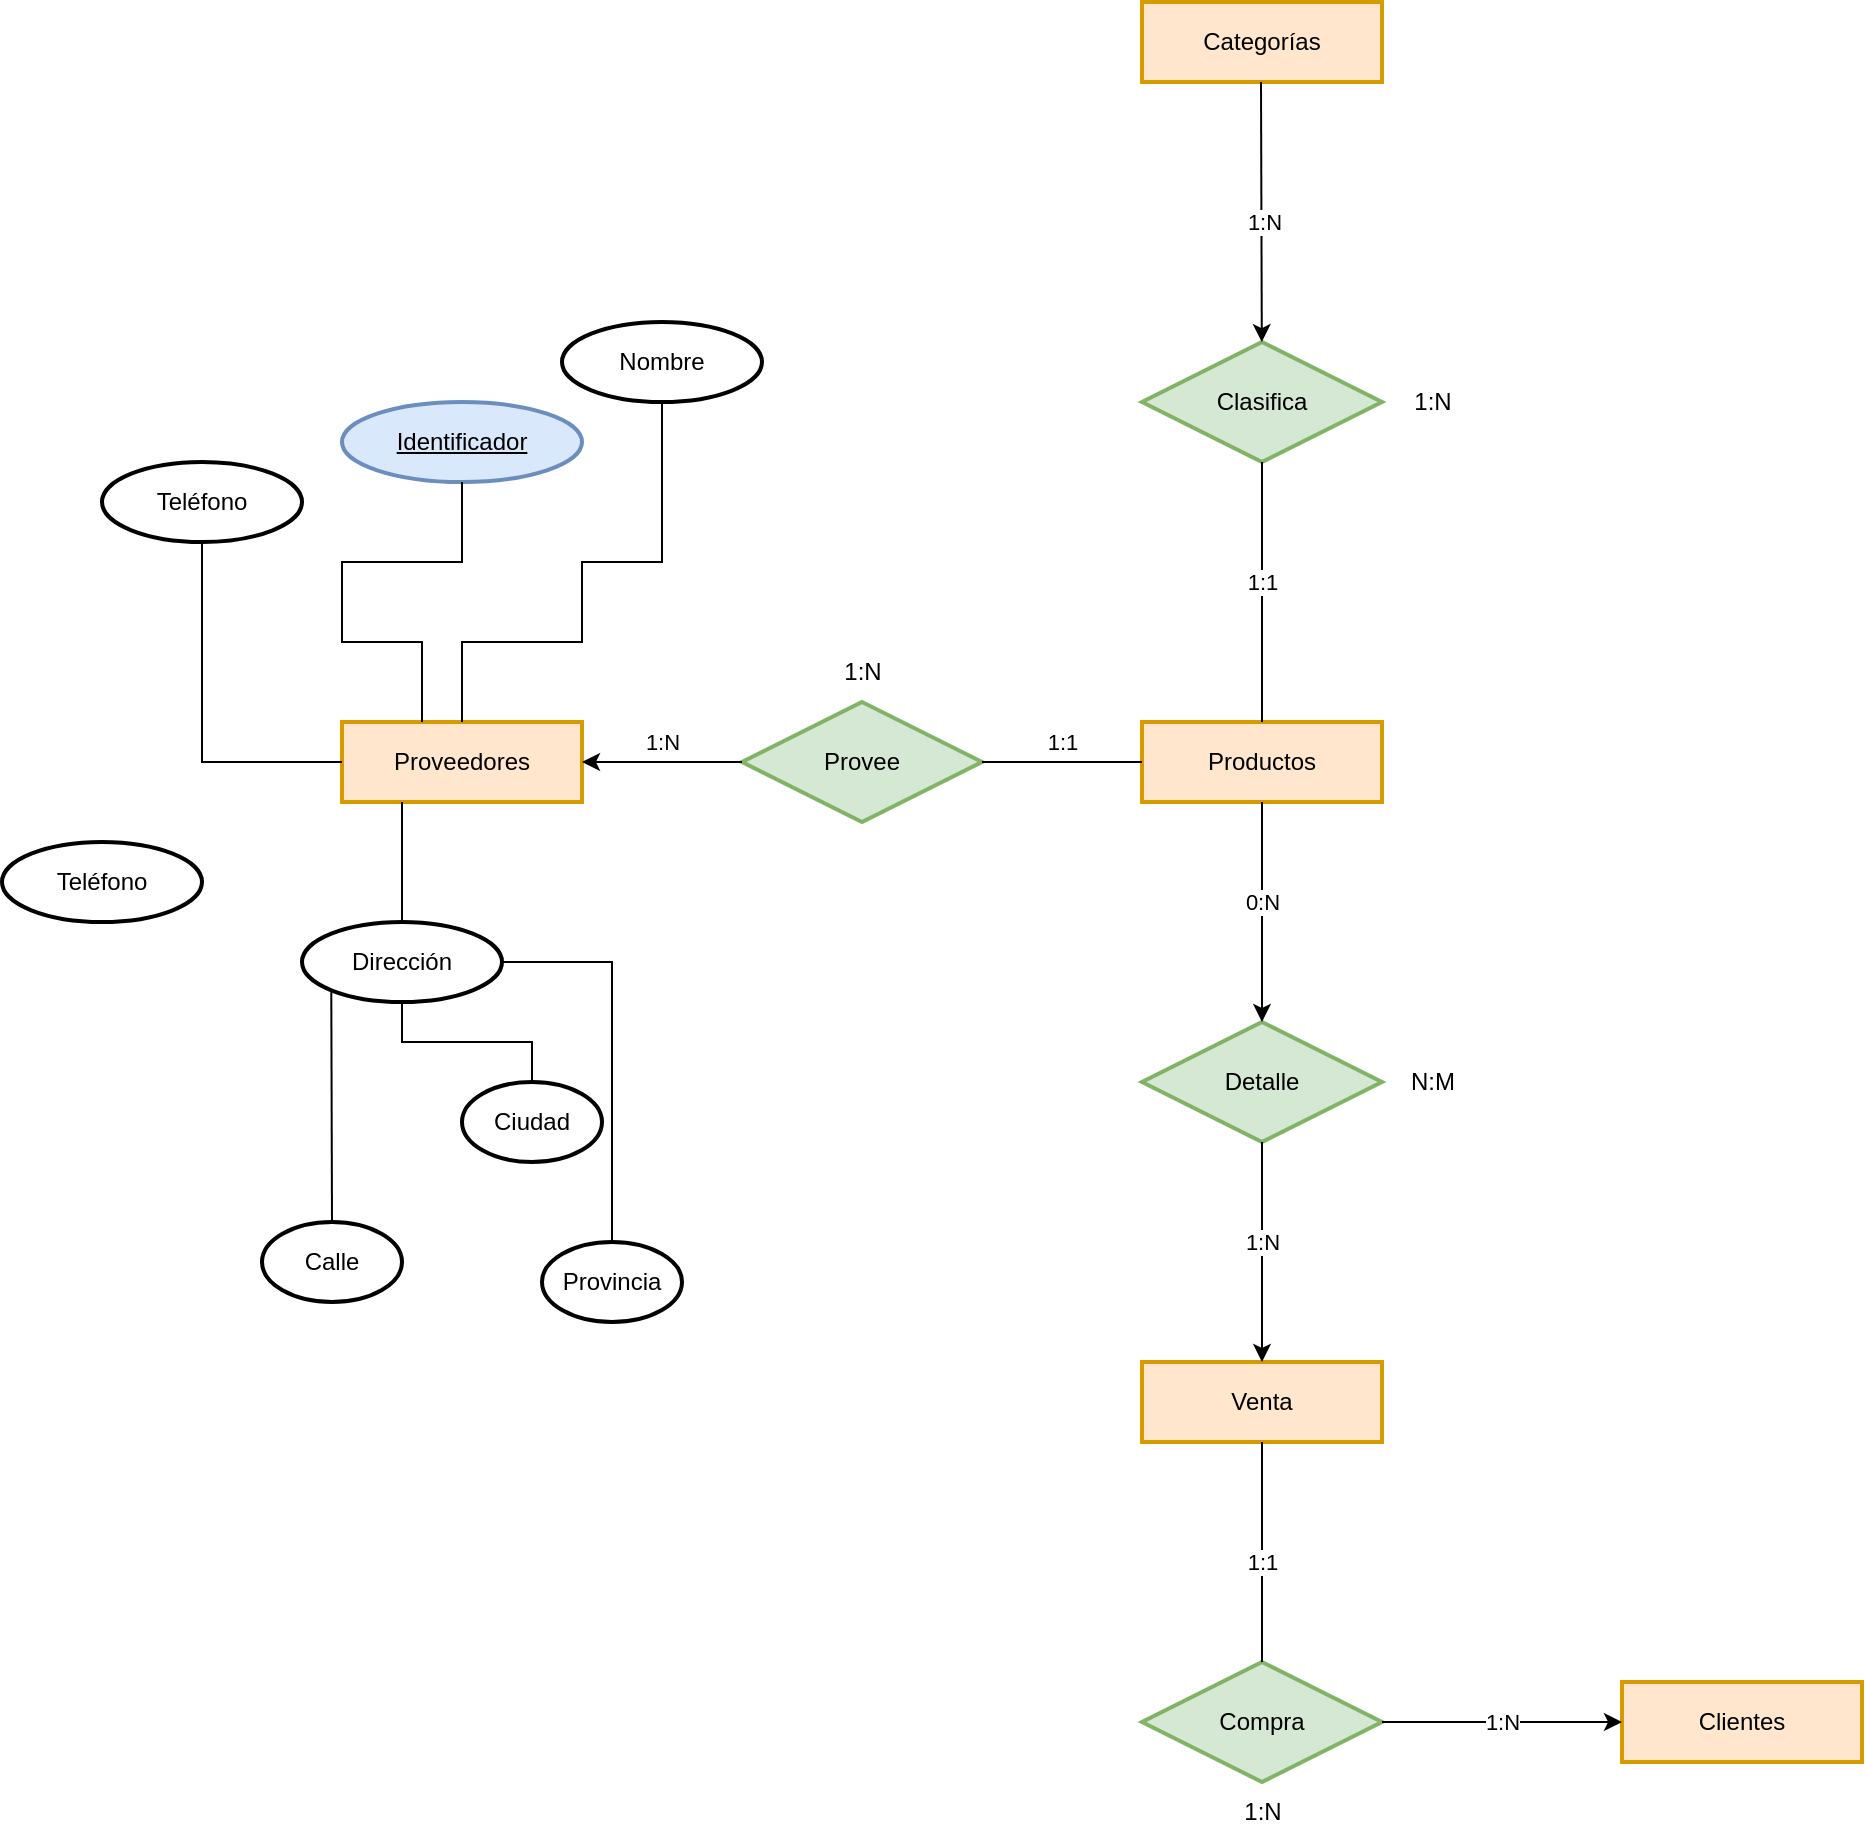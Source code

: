<mxfile version="20.4.1" type="github" pages="6">
  <diagram id="uUVrF_PoB3ZEODSfmZv5" name="Ej2">
    <mxGraphModel dx="1504" dy="733" grid="1" gridSize="10" guides="1" tooltips="1" connect="1" arrows="1" fold="1" page="1" pageScale="1" pageWidth="827" pageHeight="1169" math="0" shadow="0">
      <root>
        <mxCell id="0" />
        <mxCell id="1" parent="0" />
        <mxCell id="_2Q2QTlOaPSy35gwyfEW-7" value="Clientes" style="whiteSpace=wrap;html=1;align=center;fillColor=#ffe6cc;strokeColor=#d79b00;strokeWidth=2;" parent="1" vertex="1">
          <mxGeometry x="680" y="1000" width="120" height="40" as="geometry" />
        </mxCell>
        <mxCell id="_2Q2QTlOaPSy35gwyfEW-11" value="&lt;font color=&quot;#000000&quot;&gt;Proveedores&lt;/font&gt;" style="whiteSpace=wrap;html=1;align=center;fillColor=#ffe6cc;strokeColor=#d79b00;strokeWidth=2;" parent="1" vertex="1">
          <mxGeometry x="40" y="520" width="120" height="40" as="geometry" />
        </mxCell>
        <mxCell id="_2Q2QTlOaPSy35gwyfEW-12" value="Productos" style="whiteSpace=wrap;html=1;align=center;fillColor=#ffe6cc;strokeColor=#d79b00;strokeWidth=2;" parent="1" vertex="1">
          <mxGeometry x="440" y="520" width="120" height="40" as="geometry" />
        </mxCell>
        <mxCell id="_2Q2QTlOaPSy35gwyfEW-17" value="Categorías" style="whiteSpace=wrap;html=1;align=center;fillColor=#ffe6cc;strokeColor=#d79b00;strokeWidth=2;" parent="1" vertex="1">
          <mxGeometry x="440" y="160" width="120" height="40" as="geometry" />
        </mxCell>
        <mxCell id="F-OEhFCWNjvd5se4UY4w-2" value="Venta" style="whiteSpace=wrap;html=1;align=center;fillColor=#ffe6cc;strokeColor=#d79b00;strokeWidth=2;" parent="1" vertex="1">
          <mxGeometry x="440" y="840" width="120" height="40" as="geometry" />
        </mxCell>
        <mxCell id="F-OEhFCWNjvd5se4UY4w-7" value="Provee" style="shape=rhombus;perimeter=rhombusPerimeter;whiteSpace=wrap;html=1;align=center;fillColor=#d5e8d4;strokeColor=#82b366;strokeWidth=2;" parent="1" vertex="1">
          <mxGeometry x="240" y="510" width="120" height="60" as="geometry" />
        </mxCell>
        <mxCell id="F-OEhFCWNjvd5se4UY4w-10" value="Clasifica" style="shape=rhombus;perimeter=rhombusPerimeter;whiteSpace=wrap;html=1;align=center;fillColor=#d5e8d4;strokeColor=#82b366;strokeWidth=2;" parent="1" vertex="1">
          <mxGeometry x="440" y="330" width="120" height="60" as="geometry" />
        </mxCell>
        <mxCell id="F-OEhFCWNjvd5se4UY4w-15" value="Detalle" style="shape=rhombus;perimeter=rhombusPerimeter;whiteSpace=wrap;html=1;align=center;fillColor=#d5e8d4;strokeColor=#82b366;strokeWidth=2;" parent="1" vertex="1">
          <mxGeometry x="440" y="670" width="120" height="60" as="geometry" />
        </mxCell>
        <mxCell id="F-OEhFCWNjvd5se4UY4w-18" value="Compra" style="shape=rhombus;perimeter=rhombusPerimeter;whiteSpace=wrap;html=1;align=center;fillColor=#d5e8d4;strokeColor=#82b366;strokeWidth=2;" parent="1" vertex="1">
          <mxGeometry x="440" y="990" width="120" height="60" as="geometry" />
        </mxCell>
        <mxCell id="F-OEhFCWNjvd5se4UY4w-20" value="" style="endArrow=classic;html=1;rounded=0;entryX=1;entryY=0.5;entryDx=0;entryDy=0;exitX=0;exitY=0.5;exitDx=0;exitDy=0;" parent="1" source="F-OEhFCWNjvd5se4UY4w-7" target="_2Q2QTlOaPSy35gwyfEW-11" edge="1">
          <mxGeometry width="50" height="50" relative="1" as="geometry">
            <mxPoint x="120" y="710" as="sourcePoint" />
            <mxPoint x="170" y="660" as="targetPoint" />
          </mxGeometry>
        </mxCell>
        <mxCell id="F-OEhFCWNjvd5se4UY4w-23" value="&lt;div&gt;1:N&lt;/div&gt;" style="edgeLabel;html=1;align=center;verticalAlign=middle;resizable=0;points=[];" parent="F-OEhFCWNjvd5se4UY4w-20" vertex="1" connectable="0">
          <mxGeometry x="-0.475" y="4" relative="1" as="geometry">
            <mxPoint x="-19" y="-14" as="offset" />
          </mxGeometry>
        </mxCell>
        <mxCell id="F-OEhFCWNjvd5se4UY4w-21" value="" style="endArrow=none;html=1;rounded=0;entryX=0;entryY=0.5;entryDx=0;entryDy=0;exitX=1;exitY=0.5;exitDx=0;exitDy=0;" parent="1" source="F-OEhFCWNjvd5se4UY4w-7" target="_2Q2QTlOaPSy35gwyfEW-12" edge="1">
          <mxGeometry relative="1" as="geometry">
            <mxPoint x="210" y="590" as="sourcePoint" />
            <mxPoint x="370" y="590" as="targetPoint" />
          </mxGeometry>
        </mxCell>
        <mxCell id="F-OEhFCWNjvd5se4UY4w-24" value="1:1" style="edgeLabel;html=1;align=center;verticalAlign=middle;resizable=0;points=[];fontColor=#000000;" parent="F-OEhFCWNjvd5se4UY4w-21" vertex="1" connectable="0">
          <mxGeometry x="-0.275" y="2" relative="1" as="geometry">
            <mxPoint x="11" y="-8" as="offset" />
          </mxGeometry>
        </mxCell>
        <mxCell id="F-OEhFCWNjvd5se4UY4w-25" value="1:N" style="text;html=1;align=center;verticalAlign=middle;resizable=0;points=[];autosize=1;strokeColor=none;fillColor=none;fontColor=#000000;" parent="1" vertex="1">
          <mxGeometry x="280" y="480" width="40" height="30" as="geometry" />
        </mxCell>
        <mxCell id="F-OEhFCWNjvd5se4UY4w-27" value="" style="endArrow=none;html=1;rounded=0;fontColor=#000000;entryX=0.5;entryY=1;entryDx=0;entryDy=0;exitX=0.5;exitY=0;exitDx=0;exitDy=0;" parent="1" source="_2Q2QTlOaPSy35gwyfEW-12" target="F-OEhFCWNjvd5se4UY4w-10" edge="1">
          <mxGeometry width="50" height="50" relative="1" as="geometry">
            <mxPoint x="610" y="465" as="sourcePoint" />
            <mxPoint x="660" y="415" as="targetPoint" />
          </mxGeometry>
        </mxCell>
        <mxCell id="-5BjgrPAsdYi00EO-_h7-3" value="1:1" style="edgeLabel;html=1;align=center;verticalAlign=middle;resizable=0;points=[];" parent="F-OEhFCWNjvd5se4UY4w-27" vertex="1" connectable="0">
          <mxGeometry x="0.492" y="2" relative="1" as="geometry">
            <mxPoint x="2" y="27" as="offset" />
          </mxGeometry>
        </mxCell>
        <mxCell id="-5BjgrPAsdYi00EO-_h7-1" value="" style="endArrow=classic;html=1;rounded=0;exitX=0.5;exitY=1;exitDx=0;exitDy=0;" parent="1" target="F-OEhFCWNjvd5se4UY4w-10" edge="1">
          <mxGeometry width="50" height="50" relative="1" as="geometry">
            <mxPoint x="499.5" y="200" as="sourcePoint" />
            <mxPoint x="499.5" y="330" as="targetPoint" />
          </mxGeometry>
        </mxCell>
        <mxCell id="-5BjgrPAsdYi00EO-_h7-2" value="1:N" style="edgeLabel;html=1;align=center;verticalAlign=middle;resizable=0;points=[];" parent="-5BjgrPAsdYi00EO-_h7-1" vertex="1" connectable="0">
          <mxGeometry x="-0.446" y="-2" relative="1" as="geometry">
            <mxPoint x="3" y="34" as="offset" />
          </mxGeometry>
        </mxCell>
        <mxCell id="-5BjgrPAsdYi00EO-_h7-4" value="" style="endArrow=classic;html=1;rounded=0;entryX=0.5;entryY=0;entryDx=0;entryDy=0;exitX=0.5;exitY=1;exitDx=0;exitDy=0;" parent="1" source="_2Q2QTlOaPSy35gwyfEW-12" target="F-OEhFCWNjvd5se4UY4w-15" edge="1">
          <mxGeometry width="50" height="50" relative="1" as="geometry">
            <mxPoint x="370" y="580" as="sourcePoint" />
            <mxPoint x="420" y="530" as="targetPoint" />
          </mxGeometry>
        </mxCell>
        <mxCell id="-5BjgrPAsdYi00EO-_h7-5" value="0:N" style="edgeLabel;html=1;align=center;verticalAlign=middle;resizable=0;points=[];" parent="-5BjgrPAsdYi00EO-_h7-4" vertex="1" connectable="0">
          <mxGeometry x="-0.382" relative="1" as="geometry">
            <mxPoint y="16" as="offset" />
          </mxGeometry>
        </mxCell>
        <mxCell id="-5BjgrPAsdYi00EO-_h7-6" value="" style="endArrow=classic;html=1;rounded=0;entryX=0.5;entryY=0;entryDx=0;entryDy=0;exitX=0.5;exitY=1;exitDx=0;exitDy=0;" parent="1" source="F-OEhFCWNjvd5se4UY4w-15" target="F-OEhFCWNjvd5se4UY4w-2" edge="1">
          <mxGeometry width="50" height="50" relative="1" as="geometry">
            <mxPoint x="370" y="700" as="sourcePoint" />
            <mxPoint x="420" y="650" as="targetPoint" />
          </mxGeometry>
        </mxCell>
        <mxCell id="-5BjgrPAsdYi00EO-_h7-7" value="1:N" style="edgeLabel;html=1;align=center;verticalAlign=middle;resizable=0;points=[];" parent="-5BjgrPAsdYi00EO-_h7-6" vertex="1" connectable="0">
          <mxGeometry x="-0.436" y="2" relative="1" as="geometry">
            <mxPoint x="-2" y="19" as="offset" />
          </mxGeometry>
        </mxCell>
        <mxCell id="-5BjgrPAsdYi00EO-_h7-8" value="" style="endArrow=none;html=1;rounded=0;entryX=0.5;entryY=0;entryDx=0;entryDy=0;exitX=0.5;exitY=1;exitDx=0;exitDy=0;" parent="1" source="F-OEhFCWNjvd5se4UY4w-2" target="F-OEhFCWNjvd5se4UY4w-18" edge="1">
          <mxGeometry width="50" height="50" relative="1" as="geometry">
            <mxPoint x="520" y="820" as="sourcePoint" />
            <mxPoint x="570" y="770" as="targetPoint" />
          </mxGeometry>
        </mxCell>
        <mxCell id="-5BjgrPAsdYi00EO-_h7-9" value="1:1" style="edgeLabel;html=1;align=center;verticalAlign=middle;resizable=0;points=[];" parent="-5BjgrPAsdYi00EO-_h7-8" vertex="1" connectable="0">
          <mxGeometry x="-0.564" y="-3" relative="1" as="geometry">
            <mxPoint x="3" y="36" as="offset" />
          </mxGeometry>
        </mxCell>
        <mxCell id="-5BjgrPAsdYi00EO-_h7-11" value="" style="endArrow=classic;html=1;rounded=0;entryX=0;entryY=0.5;entryDx=0;entryDy=0;exitX=1;exitY=0.5;exitDx=0;exitDy=0;" parent="1" source="F-OEhFCWNjvd5se4UY4w-18" target="_2Q2QTlOaPSy35gwyfEW-7" edge="1">
          <mxGeometry width="50" height="50" relative="1" as="geometry">
            <mxPoint x="520" y="820" as="sourcePoint" />
            <mxPoint x="570" y="770" as="targetPoint" />
          </mxGeometry>
        </mxCell>
        <mxCell id="-5BjgrPAsdYi00EO-_h7-12" value="1:N" style="edgeLabel;html=1;align=center;verticalAlign=middle;resizable=0;points=[];" parent="-5BjgrPAsdYi00EO-_h7-11" vertex="1" connectable="0">
          <mxGeometry x="-0.5" y="3" relative="1" as="geometry">
            <mxPoint x="30" y="3" as="offset" />
          </mxGeometry>
        </mxCell>
        <mxCell id="-5BjgrPAsdYi00EO-_h7-13" value="1:N" style="text;html=1;align=center;verticalAlign=middle;resizable=0;points=[];autosize=1;strokeColor=none;fillColor=none;" parent="1" vertex="1">
          <mxGeometry x="565" y="345" width="40" height="30" as="geometry" />
        </mxCell>
        <mxCell id="-5BjgrPAsdYi00EO-_h7-14" value="N:M" style="text;html=1;align=center;verticalAlign=middle;resizable=0;points=[];autosize=1;strokeColor=none;fillColor=none;" parent="1" vertex="1">
          <mxGeometry x="560" y="685" width="50" height="30" as="geometry" />
        </mxCell>
        <mxCell id="-5BjgrPAsdYi00EO-_h7-15" value="1:N" style="text;html=1;align=center;verticalAlign=middle;resizable=0;points=[];autosize=1;strokeColor=none;fillColor=none;" parent="1" vertex="1">
          <mxGeometry x="480" y="1050" width="40" height="30" as="geometry" />
        </mxCell>
        <mxCell id="-5BjgrPAsdYi00EO-_h7-53" value="Identificador" style="ellipse;whiteSpace=wrap;html=1;align=center;fontStyle=4;fillColor=#dae8fc;strokeColor=#6c8ebf;strokeWidth=2;" parent="1" vertex="1">
          <mxGeometry x="40" y="360" width="120" height="40" as="geometry" />
        </mxCell>
        <mxCell id="-5BjgrPAsdYi00EO-_h7-54" value="" style="endArrow=none;html=1;rounded=0;exitX=0.5;exitY=1;exitDx=0;exitDy=0;" parent="1" source="-5BjgrPAsdYi00EO-_h7-53" edge="1">
          <mxGeometry relative="1" as="geometry">
            <mxPoint x="120" y="700" as="sourcePoint" />
            <mxPoint x="80" y="520" as="targetPoint" />
            <Array as="points">
              <mxPoint x="100" y="440" />
              <mxPoint x="40" y="440" />
              <mxPoint x="40" y="480" />
              <mxPoint x="80" y="480" />
            </Array>
          </mxGeometry>
        </mxCell>
        <mxCell id="-5BjgrPAsdYi00EO-_h7-55" value="Nombre" style="ellipse;whiteSpace=wrap;html=1;align=center;strokeWidth=2;" parent="1" vertex="1">
          <mxGeometry x="150" y="320" width="100" height="40" as="geometry" />
        </mxCell>
        <mxCell id="-5BjgrPAsdYi00EO-_h7-56" value="" style="endArrow=none;html=1;rounded=0;entryX=0.5;entryY=1;entryDx=0;entryDy=0;exitX=0.5;exitY=0;exitDx=0;exitDy=0;" parent="1" source="_2Q2QTlOaPSy35gwyfEW-11" target="-5BjgrPAsdYi00EO-_h7-55" edge="1">
          <mxGeometry relative="1" as="geometry">
            <mxPoint x="190" y="480" as="sourcePoint" />
            <mxPoint x="280" y="670" as="targetPoint" />
            <Array as="points">
              <mxPoint x="100" y="480" />
              <mxPoint x="160" y="480" />
              <mxPoint x="160" y="440" />
              <mxPoint x="200" y="440" />
              <mxPoint x="200" y="400" />
            </Array>
          </mxGeometry>
        </mxCell>
        <mxCell id="-5BjgrPAsdYi00EO-_h7-57" value="Dirección" style="ellipse;whiteSpace=wrap;html=1;align=center;strokeWidth=2;" parent="1" vertex="1">
          <mxGeometry x="20" y="620" width="100" height="40" as="geometry" />
        </mxCell>
        <mxCell id="-5BjgrPAsdYi00EO-_h7-58" value="" style="endArrow=none;html=1;rounded=0;entryX=0.25;entryY=1;entryDx=0;entryDy=0;exitX=0.5;exitY=0;exitDx=0;exitDy=0;" parent="1" source="-5BjgrPAsdYi00EO-_h7-57" target="_2Q2QTlOaPSy35gwyfEW-11" edge="1">
          <mxGeometry relative="1" as="geometry">
            <mxPoint x="70" y="610" as="sourcePoint" />
            <mxPoint x="280" y="670" as="targetPoint" />
          </mxGeometry>
        </mxCell>
        <mxCell id="-5BjgrPAsdYi00EO-_h7-60" value="" style="endArrow=none;html=1;rounded=0;exitX=0;exitY=1;exitDx=0;exitDy=0;entryX=0.5;entryY=0;entryDx=0;entryDy=0;" parent="1" source="-5BjgrPAsdYi00EO-_h7-57" target="-5BjgrPAsdYi00EO-_h7-61" edge="1">
          <mxGeometry relative="1" as="geometry">
            <mxPoint x="150" y="670" as="sourcePoint" />
            <mxPoint x="35" y="760" as="targetPoint" />
          </mxGeometry>
        </mxCell>
        <mxCell id="-5BjgrPAsdYi00EO-_h7-61" value="Calle" style="ellipse;whiteSpace=wrap;html=1;align=center;strokeWidth=2;" parent="1" vertex="1">
          <mxGeometry y="770" width="70" height="40" as="geometry" />
        </mxCell>
        <mxCell id="-5BjgrPAsdYi00EO-_h7-62" value="&lt;div&gt;Ciudad&lt;/div&gt;" style="ellipse;whiteSpace=wrap;html=1;align=center;strokeWidth=2;" parent="1" vertex="1">
          <mxGeometry x="100" y="700" width="70" height="40" as="geometry" />
        </mxCell>
        <mxCell id="-5BjgrPAsdYi00EO-_h7-63" value="" style="endArrow=none;html=1;rounded=0;exitX=0.5;exitY=1;exitDx=0;exitDy=0;entryX=0.5;entryY=0;entryDx=0;entryDy=0;" parent="1" source="-5BjgrPAsdYi00EO-_h7-57" target="-5BjgrPAsdYi00EO-_h7-62" edge="1">
          <mxGeometry relative="1" as="geometry">
            <mxPoint x="200.005" y="640.002" as="sourcePoint" />
            <mxPoint x="200.36" y="755.86" as="targetPoint" />
            <Array as="points">
              <mxPoint x="70" y="680" />
              <mxPoint x="135" y="680" />
            </Array>
          </mxGeometry>
        </mxCell>
        <mxCell id="-5BjgrPAsdYi00EO-_h7-64" value="Provincia" style="ellipse;whiteSpace=wrap;html=1;align=center;strokeWidth=2;" parent="1" vertex="1">
          <mxGeometry x="140" y="780" width="70" height="40" as="geometry" />
        </mxCell>
        <mxCell id="-5BjgrPAsdYi00EO-_h7-65" value="" style="endArrow=none;html=1;rounded=0;exitX=1;exitY=0.5;exitDx=0;exitDy=0;entryX=0.5;entryY=0;entryDx=0;entryDy=0;" parent="1" source="-5BjgrPAsdYi00EO-_h7-57" target="-5BjgrPAsdYi00EO-_h7-64" edge="1">
          <mxGeometry relative="1" as="geometry">
            <mxPoint x="180.005" y="672.072" as="sourcePoint" />
            <mxPoint x="180.36" y="787.93" as="targetPoint" />
            <Array as="points">
              <mxPoint x="175" y="640" />
            </Array>
          </mxGeometry>
        </mxCell>
        <mxCell id="u3RNpv9vWYzX3ofadPiS-1" value="Teléfono" style="ellipse;whiteSpace=wrap;html=1;align=center;strokeWidth=2;" parent="1" vertex="1">
          <mxGeometry x="-80" y="390" width="100" height="40" as="geometry" />
        </mxCell>
        <mxCell id="u3RNpv9vWYzX3ofadPiS-2" value="" style="endArrow=none;html=1;rounded=0;entryX=0;entryY=0.5;entryDx=0;entryDy=0;exitX=0.5;exitY=1;exitDx=0;exitDy=0;" parent="1" source="u3RNpv9vWYzX3ofadPiS-1" target="_2Q2QTlOaPSy35gwyfEW-11" edge="1">
          <mxGeometry relative="1" as="geometry">
            <mxPoint x="-90" y="470" as="sourcePoint" />
            <mxPoint x="30" y="530" as="targetPoint" />
            <Array as="points">
              <mxPoint x="-30" y="540" />
            </Array>
          </mxGeometry>
        </mxCell>
        <mxCell id="u3RNpv9vWYzX3ofadPiS-3" value="Teléfono" style="ellipse;whiteSpace=wrap;html=1;align=center;strokeWidth=2;" parent="1" vertex="1">
          <mxGeometry x="-130" y="580" width="100" height="40" as="geometry" />
        </mxCell>
      </root>
    </mxGraphModel>
  </diagram>
  <diagram id="4XNceoQ0oVpObRg7CxgR" name="Ej3">
    <mxGraphModel dx="775" dy="770" grid="1" gridSize="10" guides="1" tooltips="1" connect="1" arrows="1" fold="1" page="1" pageScale="1" pageWidth="1169" pageHeight="1654" math="0" shadow="0">
      <root>
        <mxCell id="0" />
        <mxCell id="1" parent="0" />
        <mxCell id="Yeo5wqglHAE3oz8E6dNq-1" value="Cliente" style="whiteSpace=wrap;html=1;align=center;" parent="1" vertex="1">
          <mxGeometry x="80" y="600" width="120" height="40" as="geometry" />
        </mxCell>
        <mxCell id="Yeo5wqglHAE3oz8E6dNq-2" value="Pedido" style="whiteSpace=wrap;html=1;align=center;" parent="1" vertex="1">
          <mxGeometry x="520" y="600" width="120" height="40" as="geometry" />
        </mxCell>
        <mxCell id="Yeo5wqglHAE3oz8E6dNq-4" value="Artículo" style="whiteSpace=wrap;html=1;align=center;" parent="1" vertex="1">
          <mxGeometry x="920" y="600" width="120" height="40" as="geometry" />
        </mxCell>
        <mxCell id="Yeo5wqglHAE3oz8E6dNq-6" value="Fábrica" style="whiteSpace=wrap;html=1;align=center;" parent="1" vertex="1">
          <mxGeometry x="920" y="920" width="120" height="40" as="geometry" />
        </mxCell>
        <mxCell id="Yeo5wqglHAE3oz8E6dNq-7" value="Es hecho" style="shape=rhombus;perimeter=rhombusPerimeter;whiteSpace=wrap;html=1;align=center;" parent="1" vertex="1">
          <mxGeometry x="300" y="590" width="120" height="60" as="geometry" />
        </mxCell>
        <mxCell id="Yeo5wqglHAE3oz8E6dNq-8" value="Se fabrica" style="shape=rhombus;perimeter=rhombusPerimeter;whiteSpace=wrap;html=1;align=center;" parent="1" vertex="1">
          <mxGeometry x="920" y="750" width="120" height="60" as="geometry" />
        </mxCell>
        <mxCell id="Yeo5wqglHAE3oz8E6dNq-9" value="Se incluye" style="shape=rhombus;perimeter=rhombusPerimeter;whiteSpace=wrap;html=1;align=center;" parent="1" vertex="1">
          <mxGeometry x="720" y="590" width="120" height="60" as="geometry" />
        </mxCell>
        <mxCell id="Yeo5wqglHAE3oz8E6dNq-10" value="" style="endArrow=none;html=1;rounded=0;exitX=1;exitY=0.5;exitDx=0;exitDy=0;entryX=0;entryY=0.5;entryDx=0;entryDy=0;" parent="1" source="Yeo5wqglHAE3oz8E6dNq-1" target="Yeo5wqglHAE3oz8E6dNq-7" edge="1">
          <mxGeometry relative="1" as="geometry">
            <mxPoint x="490" y="850" as="sourcePoint" />
            <mxPoint x="650" y="850" as="targetPoint" />
          </mxGeometry>
        </mxCell>
        <mxCell id="2ei_qCg_tOvITgv_VGUg-7" value="1:1" style="edgeLabel;html=1;align=center;verticalAlign=middle;resizable=0;points=[];" parent="Yeo5wqglHAE3oz8E6dNq-10" vertex="1" connectable="0">
          <mxGeometry x="-0.431" relative="1" as="geometry">
            <mxPoint x="14" as="offset" />
          </mxGeometry>
        </mxCell>
        <mxCell id="Yeo5wqglHAE3oz8E6dNq-16" value="1:N" style="text;html=1;align=center;verticalAlign=middle;resizable=0;points=[];autosize=1;strokeColor=none;fillColor=none;" parent="1" vertex="1">
          <mxGeometry x="340" y="560" width="40" height="30" as="geometry" />
        </mxCell>
        <mxCell id="2ei_qCg_tOvITgv_VGUg-3" value="N:M" style="text;html=1;align=center;verticalAlign=middle;resizable=0;points=[];autosize=1;strokeColor=none;fillColor=none;" parent="1" vertex="1">
          <mxGeometry x="757.5" y="560" width="50" height="30" as="geometry" />
        </mxCell>
        <mxCell id="2ei_qCg_tOvITgv_VGUg-5" value="" style="endArrow=classic;html=1;rounded=0;entryX=0;entryY=0.5;entryDx=0;entryDy=0;exitX=1;exitY=0.5;exitDx=0;exitDy=0;" parent="1" source="Yeo5wqglHAE3oz8E6dNq-7" target="Yeo5wqglHAE3oz8E6dNq-2" edge="1">
          <mxGeometry width="50" height="50" relative="1" as="geometry">
            <mxPoint x="370" y="740" as="sourcePoint" />
            <mxPoint x="420" y="690" as="targetPoint" />
          </mxGeometry>
        </mxCell>
        <mxCell id="2ei_qCg_tOvITgv_VGUg-6" value="1:N" style="edgeLabel;html=1;align=center;verticalAlign=middle;resizable=0;points=[];" parent="2ei_qCg_tOvITgv_VGUg-5" vertex="1" connectable="0">
          <mxGeometry x="-0.531" y="-1" relative="1" as="geometry">
            <mxPoint x="19" y="-1" as="offset" />
          </mxGeometry>
        </mxCell>
        <mxCell id="2ei_qCg_tOvITgv_VGUg-8" value="" style="endArrow=classic;html=1;rounded=0;entryX=0;entryY=0.5;entryDx=0;entryDy=0;exitX=1;exitY=0.5;exitDx=0;exitDy=0;" parent="1" source="Yeo5wqglHAE3oz8E6dNq-9" target="Yeo5wqglHAE3oz8E6dNq-4" edge="1">
          <mxGeometry width="50" height="50" relative="1" as="geometry">
            <mxPoint x="700" y="720" as="sourcePoint" />
            <mxPoint x="750" y="670" as="targetPoint" />
          </mxGeometry>
        </mxCell>
        <mxCell id="2ei_qCg_tOvITgv_VGUg-9" value="1:N" style="edgeLabel;html=1;align=center;verticalAlign=middle;resizable=0;points=[];" parent="2ei_qCg_tOvITgv_VGUg-8" vertex="1" connectable="0">
          <mxGeometry x="-0.639" y="-1" relative="1" as="geometry">
            <mxPoint x="20" y="-1" as="offset" />
          </mxGeometry>
        </mxCell>
        <mxCell id="2ei_qCg_tOvITgv_VGUg-10" value="" style="endArrow=classic;startArrow=classic;html=1;rounded=0;entryX=0;entryY=0.5;entryDx=0;entryDy=0;exitX=1;exitY=0.5;exitDx=0;exitDy=0;" parent="1" source="Yeo5wqglHAE3oz8E6dNq-2" target="Yeo5wqglHAE3oz8E6dNq-9" edge="1">
          <mxGeometry width="50" height="50" relative="1" as="geometry">
            <mxPoint x="700" y="720" as="sourcePoint" />
            <mxPoint x="750" y="670" as="targetPoint" />
          </mxGeometry>
        </mxCell>
        <mxCell id="2ei_qCg_tOvITgv_VGUg-11" value="N:M" style="edgeLabel;html=1;align=center;verticalAlign=middle;resizable=0;points=[];" parent="2ei_qCg_tOvITgv_VGUg-10" vertex="1" connectable="0">
          <mxGeometry x="-0.228" relative="1" as="geometry">
            <mxPoint x="8" as="offset" />
          </mxGeometry>
        </mxCell>
        <mxCell id="2ei_qCg_tOvITgv_VGUg-12" value="" style="endArrow=classic;html=1;rounded=0;entryX=0.5;entryY=0;entryDx=0;entryDy=0;exitX=0.5;exitY=1;exitDx=0;exitDy=0;" parent="1" source="Yeo5wqglHAE3oz8E6dNq-8" target="Yeo5wqglHAE3oz8E6dNq-6" edge="1">
          <mxGeometry width="50" height="50" relative="1" as="geometry">
            <mxPoint x="800" y="800" as="sourcePoint" />
            <mxPoint x="850" y="750" as="targetPoint" />
          </mxGeometry>
        </mxCell>
        <mxCell id="2ei_qCg_tOvITgv_VGUg-13" value="1:N" style="edgeLabel;html=1;align=center;verticalAlign=middle;resizable=0;points=[];" parent="2ei_qCg_tOvITgv_VGUg-12" vertex="1" connectable="0">
          <mxGeometry x="0.273" relative="1" as="geometry">
            <mxPoint y="-10" as="offset" />
          </mxGeometry>
        </mxCell>
        <mxCell id="2ei_qCg_tOvITgv_VGUg-14" value="" style="endArrow=none;html=1;rounded=0;entryX=0.5;entryY=1;entryDx=0;entryDy=0;exitX=0.5;exitY=0;exitDx=0;exitDy=0;" parent="1" source="Yeo5wqglHAE3oz8E6dNq-8" target="Yeo5wqglHAE3oz8E6dNq-4" edge="1">
          <mxGeometry width="50" height="50" relative="1" as="geometry">
            <mxPoint x="800" y="800" as="sourcePoint" />
            <mxPoint x="850" y="750" as="targetPoint" />
          </mxGeometry>
        </mxCell>
        <mxCell id="2ei_qCg_tOvITgv_VGUg-15" value="1:1" style="edgeLabel;html=1;align=center;verticalAlign=middle;resizable=0;points=[];" parent="2ei_qCg_tOvITgv_VGUg-14" vertex="1" connectable="0">
          <mxGeometry x="0.545" y="-1" relative="1" as="geometry">
            <mxPoint x="-1" y="35" as="offset" />
          </mxGeometry>
        </mxCell>
      </root>
    </mxGraphModel>
  </diagram>
  <diagram id="nypFfnz96c62wFyCl6U8" name="EJ7">
    <mxGraphModel dx="542" dy="770" grid="1" gridSize="10" guides="1" tooltips="1" connect="1" arrows="1" fold="1" page="1" pageScale="1" pageWidth="1169" pageHeight="1654" math="0" shadow="0">
      <root>
        <mxCell id="0" />
        <mxCell id="1" parent="0" />
        <mxCell id="istqP1Vkkp4A-ULFphVD-2" value="Empleado" style="whiteSpace=wrap;html=1;align=center;fillColor=#fff2cc;strokeColor=#d6b656;strokeWidth=2;" parent="1" vertex="1">
          <mxGeometry x="40" y="360" width="120" height="40" as="geometry" />
        </mxCell>
        <mxCell id="istqP1Vkkp4A-ULFphVD-3" value="Mantenimiento" style="whiteSpace=wrap;html=1;align=center;fillColor=#fff2cc;strokeColor=#d6b656;strokeWidth=2;" parent="1" vertex="1">
          <mxGeometry x="520" y="480" width="120" height="40" as="geometry" />
        </mxCell>
        <mxCell id="istqP1Vkkp4A-ULFphVD-4" value="Administrativo" style="whiteSpace=wrap;html=1;align=center;fillColor=#fff2cc;strokeColor=#d6b656;strokeWidth=2;" parent="1" vertex="1">
          <mxGeometry x="520" y="360" width="120" height="40" as="geometry" />
        </mxCell>
        <mxCell id="istqP1Vkkp4A-ULFphVD-5" value="Profesor" style="whiteSpace=wrap;html=1;align=center;fillColor=#fff2cc;strokeColor=#d6b656;strokeWidth=2;" parent="1" vertex="1">
          <mxGeometry x="520" y="240" width="120" height="40" as="geometry" />
        </mxCell>
        <mxCell id="istqP1Vkkp4A-ULFphVD-6" value="" style="triangle;whiteSpace=wrap;html=1;fillColor=#fff2cc;strokeColor=#d6b656;" parent="1" vertex="1">
          <mxGeometry x="290" y="335" width="80" height="90" as="geometry" />
        </mxCell>
        <mxCell id="istqP1Vkkp4A-ULFphVD-7" value="" style="endArrow=none;html=1;rounded=0;entryX=0;entryY=0.5;entryDx=0;entryDy=0;exitX=0.825;exitY=0.4;exitDx=0;exitDy=0;exitPerimeter=0;" parent="1" source="istqP1Vkkp4A-ULFphVD-6" target="istqP1Vkkp4A-ULFphVD-5" edge="1">
          <mxGeometry relative="1" as="geometry">
            <mxPoint x="370" y="330" as="sourcePoint" />
            <mxPoint x="430" y="400" as="targetPoint" />
            <Array as="points" />
          </mxGeometry>
        </mxCell>
        <mxCell id="istqP1Vkkp4A-ULFphVD-8" value="" style="endArrow=none;html=1;rounded=0;entryX=0;entryY=0.5;entryDx=0;entryDy=0;exitX=1;exitY=0.5;exitDx=0;exitDy=0;" parent="1" source="istqP1Vkkp4A-ULFphVD-6" target="istqP1Vkkp4A-ULFphVD-4" edge="1">
          <mxGeometry relative="1" as="geometry">
            <mxPoint x="370" y="390" as="sourcePoint" />
            <mxPoint x="530" y="270" as="targetPoint" />
          </mxGeometry>
        </mxCell>
        <mxCell id="istqP1Vkkp4A-ULFphVD-9" value="" style="endArrow=none;html=1;rounded=0;entryX=0;entryY=0.5;entryDx=0;entryDy=0;exitX=0.8;exitY=0.6;exitDx=0;exitDy=0;exitPerimeter=0;" parent="1" source="istqP1Vkkp4A-ULFphVD-6" target="istqP1Vkkp4A-ULFphVD-3" edge="1">
          <mxGeometry relative="1" as="geometry">
            <mxPoint x="380" y="430" as="sourcePoint" />
            <mxPoint x="530" y="390" as="targetPoint" />
            <Array as="points" />
          </mxGeometry>
        </mxCell>
        <mxCell id="istqP1Vkkp4A-ULFphVD-10" value="" style="endArrow=none;html=1;rounded=0;exitX=1;exitY=0.5;exitDx=0;exitDy=0;entryX=0;entryY=0.5;entryDx=0;entryDy=0;startArrow=none;" parent="1" source="istqP1Vkkp4A-ULFphVD-12" target="istqP1Vkkp4A-ULFphVD-6" edge="1">
          <mxGeometry relative="1" as="geometry">
            <mxPoint x="170" y="240" as="sourcePoint" />
            <mxPoint x="330" y="240" as="targetPoint" />
          </mxGeometry>
        </mxCell>
        <mxCell id="istqP1Vkkp4A-ULFphVD-11" value="" style="shape=dataStorage;whiteSpace=wrap;html=1;fixedSize=1;size=30;rotation=-180;" parent="1" vertex="1">
          <mxGeometry x="380" y="340" width="30" height="80" as="geometry" />
        </mxCell>
        <mxCell id="istqP1Vkkp4A-ULFphVD-12" value="" style="ellipse;whiteSpace=wrap;html=1;aspect=fixed;" parent="1" vertex="1">
          <mxGeometry x="210" y="365" width="30" height="30" as="geometry" />
        </mxCell>
        <mxCell id="istqP1Vkkp4A-ULFphVD-14" value="" style="endArrow=none;html=1;rounded=0;exitX=1;exitY=0.5;exitDx=0;exitDy=0;entryX=0;entryY=0.5;entryDx=0;entryDy=0;" parent="1" source="istqP1Vkkp4A-ULFphVD-2" target="istqP1Vkkp4A-ULFphVD-12" edge="1">
          <mxGeometry relative="1" as="geometry">
            <mxPoint x="160" y="380" as="sourcePoint" />
            <mxPoint x="290" y="380" as="targetPoint" />
          </mxGeometry>
        </mxCell>
      </root>
    </mxGraphModel>
  </diagram>
  <diagram id="gHBSRb8ciQrKE_Q6dhOs" name="Ej8">
    <mxGraphModel dx="542" dy="770" grid="1" gridSize="10" guides="1" tooltips="1" connect="1" arrows="1" fold="1" page="1" pageScale="1" pageWidth="1169" pageHeight="1654" math="0" shadow="0">
      <root>
        <mxCell id="0" />
        <mxCell id="1" parent="0" />
        <mxCell id="V0VHQG-cH4Q3aM0XgU_n-1" value="Aula" style="whiteSpace=wrap;html=1;align=center;strokeWidth=1;" parent="1" vertex="1">
          <mxGeometry x="360" y="80" width="120" height="40" as="geometry" />
        </mxCell>
        <mxCell id="V0VHQG-cH4Q3aM0XgU_n-2" value="Aula ordenadores" style="whiteSpace=wrap;html=1;align=center;strokeWidth=1;" parent="1" vertex="1">
          <mxGeometry x="360" y="440" width="120" height="40" as="geometry" />
        </mxCell>
        <mxCell id="V0VHQG-cH4Q3aM0XgU_n-3" value="Aula laboratorio" style="whiteSpace=wrap;html=1;align=center;strokeWidth=1;" parent="1" vertex="1">
          <mxGeometry x="600" y="440" width="120" height="40" as="geometry" />
        </mxCell>
        <mxCell id="V0VHQG-cH4Q3aM0XgU_n-4" value="Aulas comunes" style="whiteSpace=wrap;html=1;align=center;strokeWidth=1;" parent="1" vertex="1">
          <mxGeometry x="120" y="440" width="120" height="40" as="geometry" />
        </mxCell>
        <mxCell id="V0VHQG-cH4Q3aM0XgU_n-6" value="" style="endArrow=none;html=1;rounded=0;entryX=0.5;entryY=1;entryDx=0;entryDy=0;exitX=0;exitY=0.5;exitDx=0;exitDy=0;" parent="1" source="V0VHQG-cH4Q3aM0XgU_n-7" target="V0VHQG-cH4Q3aM0XgU_n-1" edge="1">
          <mxGeometry relative="1" as="geometry">
            <mxPoint x="420" y="210" as="sourcePoint" />
            <mxPoint x="440" y="370" as="targetPoint" />
          </mxGeometry>
        </mxCell>
        <mxCell id="V0VHQG-cH4Q3aM0XgU_n-8" value="1:1" style="edgeLabel;html=1;align=center;verticalAlign=middle;resizable=0;points=[];" parent="V0VHQG-cH4Q3aM0XgU_n-6" vertex="1" connectable="0">
          <mxGeometry x="0.35" y="-1" relative="1" as="geometry">
            <mxPoint x="-1" y="14" as="offset" />
          </mxGeometry>
        </mxCell>
        <mxCell id="V0VHQG-cH4Q3aM0XgU_n-7" value="" style="triangle;whiteSpace=wrap;html=1;strokeWidth=1;rotation=90;" parent="1" vertex="1">
          <mxGeometry x="390" y="190" width="60" height="80" as="geometry" />
        </mxCell>
        <mxCell id="V0VHQG-cH4Q3aM0XgU_n-10" value="" style="endArrow=none;html=1;rounded=0;entryX=0.5;entryY=0;entryDx=0;entryDy=0;exitX=1;exitY=0.5;exitDx=0;exitDy=0;" parent="1" source="V0VHQG-cH4Q3aM0XgU_n-7" target="V0VHQG-cH4Q3aM0XgU_n-2" edge="1">
          <mxGeometry width="50" height="50" relative="1" as="geometry">
            <mxPoint x="310" y="360" as="sourcePoint" />
            <mxPoint x="360" y="310" as="targetPoint" />
            <Array as="points">
              <mxPoint x="420" y="320" />
            </Array>
          </mxGeometry>
        </mxCell>
        <mxCell id="V0VHQG-cH4Q3aM0XgU_n-11" value="" style="endArrow=none;html=1;rounded=0;entryX=0.5;entryY=0;entryDx=0;entryDy=0;exitX=0.5;exitY=1;exitDx=0;exitDy=0;" parent="1" source="V0VHQG-cH4Q3aM0XgU_n-7" target="V0VHQG-cH4Q3aM0XgU_n-4" edge="1">
          <mxGeometry width="50" height="50" relative="1" as="geometry">
            <mxPoint x="190" y="220" as="sourcePoint" />
            <mxPoint x="190" y="400" as="targetPoint" />
            <Array as="points">
              <mxPoint x="180" y="230" />
            </Array>
          </mxGeometry>
        </mxCell>
        <mxCell id="V0VHQG-cH4Q3aM0XgU_n-12" value="" style="endArrow=none;html=1;rounded=0;entryX=0.5;entryY=0;entryDx=0;entryDy=0;exitX=0.5;exitY=0;exitDx=0;exitDy=0;" parent="1" source="V0VHQG-cH4Q3aM0XgU_n-7" target="V0VHQG-cH4Q3aM0XgU_n-3" edge="1">
          <mxGeometry width="50" height="50" relative="1" as="geometry">
            <mxPoint x="440" y="280" as="sourcePoint" />
            <mxPoint x="440" y="460" as="targetPoint" />
            <Array as="points">
              <mxPoint x="660" y="230" />
            </Array>
          </mxGeometry>
        </mxCell>
        <mxCell id="V0VHQG-cH4Q3aM0XgU_n-21" value="" style="endArrow=none;html=1;curved=1;edgeStyle=orthogonalEdgeStyle;" parent="1" edge="1">
          <mxGeometry width="50" height="50" relative="1" as="geometry">
            <mxPoint x="325" y="220" as="sourcePoint" />
            <mxPoint x="515" y="220" as="targetPoint" />
            <Array as="points">
              <mxPoint x="325" y="290" />
              <mxPoint x="515" y="290" />
            </Array>
          </mxGeometry>
        </mxCell>
        <mxCell id="V0VHQG-cH4Q3aM0XgU_n-22" value="NºAula" style="ellipse;whiteSpace=wrap;html=1;align=center;strokeWidth=1;" parent="1" vertex="1">
          <mxGeometry x="40" y="40" width="100" height="40" as="geometry" />
        </mxCell>
        <mxCell id="V0VHQG-cH4Q3aM0XgU_n-23" value="Piso" style="ellipse;whiteSpace=wrap;html=1;align=center;strokeWidth=1;" parent="1" vertex="1">
          <mxGeometry x="140" y="40" width="100" height="40" as="geometry" />
        </mxCell>
        <mxCell id="V0VHQG-cH4Q3aM0XgU_n-24" value="NºPlazas" style="ellipse;whiteSpace=wrap;html=1;align=center;strokeWidth=1;" parent="1" vertex="1">
          <mxGeometry x="40" y="80" width="100" height="40" as="geometry" />
        </mxCell>
      </root>
    </mxGraphModel>
  </diagram>
  <diagram name="Ej9" id="VHxNm47pV0OFbACZkhxw">
    <mxGraphModel dx="1662" dy="771" grid="1" gridSize="10" guides="1" tooltips="1" connect="1" arrows="1" fold="1" page="1" pageScale="1" pageWidth="1169" pageHeight="1654" math="0" shadow="0">
      <root>
        <mxCell id="TmE2NgwN0HG-2wfr64g--0" />
        <mxCell id="TmE2NgwN0HG-2wfr64g--1" parent="TmE2NgwN0HG-2wfr64g--0" />
        <mxCell id="YRoetSG5DvsA2Ey-37al-0" value="Jugadores" style="whiteSpace=wrap;html=1;align=center;strokeWidth=2;fillColor=#d5e8d4;strokeColor=#82b366;" parent="TmE2NgwN0HG-2wfr64g--1" vertex="1">
          <mxGeometry x="320" y="480" width="80" height="40" as="geometry" />
        </mxCell>
        <mxCell id="YRoetSG5DvsA2Ey-37al-1" value="Álbitro" style="whiteSpace=wrap;html=1;align=center;strokeWidth=2;fillColor=#d5e8d4;strokeColor=#82b366;" parent="TmE2NgwN0HG-2wfr64g--1" vertex="1">
          <mxGeometry x="480" y="480" width="80" height="40" as="geometry" />
        </mxCell>
        <mxCell id="YRoetSG5DvsA2Ey-37al-2" value="País" style="whiteSpace=wrap;html=1;align=center;strokeWidth=2;fillColor=#d5e8d4;strokeColor=#82b366;" parent="TmE2NgwN0HG-2wfr64g--1" vertex="1">
          <mxGeometry x="40" y="240" width="80" height="40" as="geometry" />
        </mxCell>
        <mxCell id="YRoetSG5DvsA2Ey-37al-3" value="Partida" style="whiteSpace=wrap;html=1;align=center;strokeWidth=2;fillColor=#d5e8d4;strokeColor=#82b366;" parent="TmE2NgwN0HG-2wfr64g--1" vertex="1">
          <mxGeometry x="1400" y="240" width="80" height="40" as="geometry" />
        </mxCell>
        <mxCell id="YRoetSG5DvsA2Ey-37al-4" value="Hotel" style="whiteSpace=wrap;html=1;align=center;strokeWidth=2;fillColor=#d5e8d4;strokeColor=#82b366;" parent="TmE2NgwN0HG-2wfr64g--1" vertex="1">
          <mxGeometry x="700" y="240" width="80" height="40" as="geometry" />
        </mxCell>
        <mxCell id="YRoetSG5DvsA2Ey-37al-6" value="Participantes" style="whiteSpace=wrap;html=1;align=center;strokeWidth=2;fillColor=#d5e8d4;strokeColor=#82b366;" parent="TmE2NgwN0HG-2wfr64g--1" vertex="1">
          <mxGeometry x="400" y="240" width="80" height="40" as="geometry" />
        </mxCell>
        <mxCell id="YRoetSG5DvsA2Ey-37al-7" value="" style="triangle;whiteSpace=wrap;html=1;strokeWidth=2;rotation=90;fillColor=#ffe6cc;strokeColor=#d79b00;" parent="TmE2NgwN0HG-2wfr64g--1" vertex="1">
          <mxGeometry x="415" y="340" width="50" height="80" as="geometry" />
        </mxCell>
        <mxCell id="YRoetSG5DvsA2Ey-37al-9" value="" style="endArrow=none;html=1;curved=1;edgeStyle=orthogonalEdgeStyle;" parent="TmE2NgwN0HG-2wfr64g--1" edge="1">
          <mxGeometry width="50" height="50" relative="1" as="geometry">
            <mxPoint x="375" y="410" as="sourcePoint" />
            <mxPoint x="505" y="410" as="targetPoint" />
            <Array as="points">
              <mxPoint x="375" y="440" />
              <mxPoint x="505" y="440" />
            </Array>
          </mxGeometry>
        </mxCell>
        <mxCell id="YRoetSG5DvsA2Ey-37al-10" value="" style="endArrow=none;html=1;curved=1;entryX=0.5;entryY=1;entryDx=0;entryDy=0;exitX=0.5;exitY=0;exitDx=0;exitDy=0;" parent="TmE2NgwN0HG-2wfr64g--1" source="YRoetSG5DvsA2Ey-37al-0" target="YRoetSG5DvsA2Ey-37al-7" edge="1">
          <mxGeometry width="50" height="50" relative="1" as="geometry">
            <mxPoint x="450" y="640" as="sourcePoint" />
            <mxPoint x="500" y="590" as="targetPoint" />
          </mxGeometry>
        </mxCell>
        <mxCell id="YRoetSG5DvsA2Ey-37al-11" value="" style="endArrow=none;html=1;curved=1;entryX=0.5;entryY=0;entryDx=0;entryDy=0;exitX=0.5;exitY=0;exitDx=0;exitDy=0;" parent="TmE2NgwN0HG-2wfr64g--1" source="YRoetSG5DvsA2Ey-37al-1" target="YRoetSG5DvsA2Ey-37al-7" edge="1">
          <mxGeometry width="50" height="50" relative="1" as="geometry">
            <mxPoint x="450" y="640" as="sourcePoint" />
            <mxPoint x="500" y="590" as="targetPoint" />
          </mxGeometry>
        </mxCell>
        <mxCell id="YRoetSG5DvsA2Ey-37al-12" value="" style="endArrow=none;html=1;curved=1;entryX=0.5;entryY=1;entryDx=0;entryDy=0;exitX=0.1;exitY=0.5;exitDx=0;exitDy=0;exitPerimeter=0;" parent="TmE2NgwN0HG-2wfr64g--1" source="YRoetSG5DvsA2Ey-37al-7" target="YRoetSG5DvsA2Ey-37al-6" edge="1">
          <mxGeometry width="50" height="50" relative="1" as="geometry">
            <mxPoint x="460" y="350" as="sourcePoint" />
            <mxPoint x="500" y="590" as="targetPoint" />
          </mxGeometry>
        </mxCell>
        <mxCell id="YRoetSG5DvsA2Ey-37al-15" value="Sala" style="whiteSpace=wrap;html=1;align=center;strokeWidth=2;fillColor=#d5e8d4;strokeColor=#82b366;" parent="TmE2NgwN0HG-2wfr64g--1" vertex="1">
          <mxGeometry x="1040" y="240" width="80" height="40" as="geometry" />
        </mxCell>
        <mxCell id="iIu3xNAFhQYWYCEnQwb7-0" value="Envía" style="shape=rhombus;perimeter=rhombusPerimeter;whiteSpace=wrap;html=1;align=center;fillColor=#fff2cc;strokeColor=#d6b656;strokeWidth=2;" parent="TmE2NgwN0HG-2wfr64g--1" vertex="1">
          <mxGeometry x="200" y="230" width="120" height="60" as="geometry" />
        </mxCell>
        <mxCell id="iIu3xNAFhQYWYCEnQwb7-1" value="se_celebra" style="shape=rhombus;perimeter=rhombusPerimeter;whiteSpace=wrap;html=1;align=center;fillColor=#fff2cc;strokeColor=#d6b656;strokeWidth=2;" parent="TmE2NgwN0HG-2wfr64g--1" vertex="1">
          <mxGeometry x="1200" y="230" width="120" height="60" as="geometry" />
        </mxCell>
        <mxCell id="iIu3xNAFhQYWYCEnQwb7-2" value="Disponer" style="shape=rhombus;perimeter=rhombusPerimeter;whiteSpace=wrap;html=1;align=center;fillColor=#fff2cc;strokeColor=#d6b656;strokeWidth=2;" parent="TmE2NgwN0HG-2wfr64g--1" vertex="1">
          <mxGeometry x="850" y="230" width="120" height="60" as="geometry" />
        </mxCell>
        <mxCell id="iIu3xNAFhQYWYCEnQwb7-3" value="se_alojan" style="shape=rhombus;perimeter=rhombusPerimeter;whiteSpace=wrap;html=1;align=center;fillColor=#fff2cc;strokeColor=#d6b656;strokeWidth=2;" parent="TmE2NgwN0HG-2wfr64g--1" vertex="1">
          <mxGeometry x="530" y="230" width="120" height="60" as="geometry" />
        </mxCell>
        <mxCell id="iIu3xNAFhQYWYCEnQwb7-5" value="" style="endArrow=classic;html=1;rounded=0;entryX=0;entryY=0.5;entryDx=0;entryDy=0;exitX=1;exitY=0.5;exitDx=0;exitDy=0;" parent="TmE2NgwN0HG-2wfr64g--1" source="iIu3xNAFhQYWYCEnQwb7-0" target="YRoetSG5DvsA2Ey-37al-6" edge="1">
          <mxGeometry width="50" height="50" relative="1" as="geometry">
            <mxPoint x="300" y="430" as="sourcePoint" />
            <mxPoint x="350" y="380" as="targetPoint" />
          </mxGeometry>
        </mxCell>
        <mxCell id="iIu3xNAFhQYWYCEnQwb7-6" value="0:N" style="edgeLabel;html=1;align=center;verticalAlign=middle;resizable=0;points=[];" parent="iIu3xNAFhQYWYCEnQwb7-5" vertex="1" connectable="0">
          <mxGeometry x="0.3" y="-1" relative="1" as="geometry">
            <mxPoint x="-12" y="-11" as="offset" />
          </mxGeometry>
        </mxCell>
        <mxCell id="LmpPB-WPIVF-7BimryU0-0" value="" style="endArrow=none;html=1;rounded=0;entryX=0;entryY=0.5;entryDx=0;entryDy=0;exitX=1;exitY=0.5;exitDx=0;exitDy=0;" parent="TmE2NgwN0HG-2wfr64g--1" source="YRoetSG5DvsA2Ey-37al-2" target="iIu3xNAFhQYWYCEnQwb7-0" edge="1">
          <mxGeometry width="50" height="50" relative="1" as="geometry">
            <mxPoint x="290" y="430" as="sourcePoint" />
            <mxPoint x="340" y="380" as="targetPoint" />
          </mxGeometry>
        </mxCell>
        <mxCell id="LmpPB-WPIVF-7BimryU0-1" value="0:1" style="edgeLabel;html=1;align=center;verticalAlign=middle;resizable=0;points=[];" parent="LmpPB-WPIVF-7BimryU0-0" vertex="1" connectable="0">
          <mxGeometry x="-0.592" relative="1" as="geometry">
            <mxPoint x="23" y="-10" as="offset" />
          </mxGeometry>
        </mxCell>
        <mxCell id="LmpPB-WPIVF-7BimryU0-2" value="1:N" style="text;html=1;align=center;verticalAlign=middle;resizable=0;points=[];autosize=1;strokeColor=none;fillColor=none;" parent="TmE2NgwN0HG-2wfr64g--1" vertex="1">
          <mxGeometry x="240" y="200" width="40" height="30" as="geometry" />
        </mxCell>
        <mxCell id="LmpPB-WPIVF-7BimryU0-5" value="" style="endArrow=classic;html=1;rounded=0;entryX=1;entryY=0.5;entryDx=0;entryDy=0;exitX=0;exitY=0.5;exitDx=0;exitDy=0;" parent="TmE2NgwN0HG-2wfr64g--1" source="iIu3xNAFhQYWYCEnQwb7-3" target="YRoetSG5DvsA2Ey-37al-6" edge="1">
          <mxGeometry width="50" height="50" relative="1" as="geometry">
            <mxPoint x="520" y="420" as="sourcePoint" />
            <mxPoint x="570" y="370" as="targetPoint" />
          </mxGeometry>
        </mxCell>
        <mxCell id="LmpPB-WPIVF-7BimryU0-6" value="0:N" style="edgeLabel;html=1;align=center;verticalAlign=middle;resizable=0;points=[];" parent="LmpPB-WPIVF-7BimryU0-5" vertex="1" connectable="0">
          <mxGeometry x="0.427" y="-1" relative="1" as="geometry">
            <mxPoint x="16" y="1" as="offset" />
          </mxGeometry>
        </mxCell>
        <mxCell id="LmpPB-WPIVF-7BimryU0-7" value="" style="endArrow=none;html=1;rounded=0;entryX=0;entryY=0.5;entryDx=0;entryDy=0;exitX=1;exitY=0.5;exitDx=0;exitDy=0;" parent="TmE2NgwN0HG-2wfr64g--1" source="iIu3xNAFhQYWYCEnQwb7-3" target="YRoetSG5DvsA2Ey-37al-4" edge="1">
          <mxGeometry width="50" height="50" relative="1" as="geometry">
            <mxPoint x="500" y="410" as="sourcePoint" />
            <mxPoint x="550" y="360" as="targetPoint" />
          </mxGeometry>
        </mxCell>
        <mxCell id="LmpPB-WPIVF-7BimryU0-8" value="0:1" style="edgeLabel;html=1;align=center;verticalAlign=middle;resizable=0;points=[];" parent="LmpPB-WPIVF-7BimryU0-7" vertex="1" connectable="0">
          <mxGeometry x="-0.521" y="-3" relative="1" as="geometry">
            <mxPoint x="11" y="-3" as="offset" />
          </mxGeometry>
        </mxCell>
        <mxCell id="LmpPB-WPIVF-7BimryU0-10" value="" style="endArrow=none;html=1;rounded=0;entryX=0;entryY=0.5;entryDx=0;entryDy=0;exitX=1;exitY=0.5;exitDx=0;exitDy=0;" parent="TmE2NgwN0HG-2wfr64g--1" source="iIu3xNAFhQYWYCEnQwb7-2" target="YRoetSG5DvsA2Ey-37al-15" edge="1">
          <mxGeometry width="50" height="50" relative="1" as="geometry">
            <mxPoint x="900" y="410" as="sourcePoint" />
            <mxPoint x="950" y="360" as="targetPoint" />
          </mxGeometry>
        </mxCell>
        <mxCell id="LmpPB-WPIVF-7BimryU0-11" value="0:N" style="edgeLabel;html=1;align=center;verticalAlign=middle;resizable=0;points=[];" parent="LmpPB-WPIVF-7BimryU0-10" vertex="1" connectable="0">
          <mxGeometry x="-0.493" y="1" relative="1" as="geometry">
            <mxPoint x="20" y="1" as="offset" />
          </mxGeometry>
        </mxCell>
        <mxCell id="LmpPB-WPIVF-7BimryU0-12" value="1:N" style="text;html=1;align=center;verticalAlign=middle;resizable=0;points=[];autosize=1;strokeColor=none;fillColor=none;" parent="TmE2NgwN0HG-2wfr64g--1" vertex="1">
          <mxGeometry x="560" y="200" width="40" height="30" as="geometry" />
        </mxCell>
        <mxCell id="LmpPB-WPIVF-7BimryU0-13" value="" style="endArrow=none;html=1;rounded=0;entryX=0;entryY=0.5;entryDx=0;entryDy=0;exitX=1;exitY=0.5;exitDx=0;exitDy=0;" parent="TmE2NgwN0HG-2wfr64g--1" source="YRoetSG5DvsA2Ey-37al-4" target="iIu3xNAFhQYWYCEnQwb7-2" edge="1">
          <mxGeometry width="50" height="50" relative="1" as="geometry">
            <mxPoint x="880" y="410" as="sourcePoint" />
            <mxPoint x="930" y="360" as="targetPoint" />
          </mxGeometry>
        </mxCell>
        <mxCell id="LmpPB-WPIVF-7BimryU0-14" value="0:1" style="edgeLabel;html=1;align=center;verticalAlign=middle;resizable=0;points=[];" parent="LmpPB-WPIVF-7BimryU0-13" vertex="1" connectable="0">
          <mxGeometry x="0.489" y="1" relative="1" as="geometry">
            <mxPoint x="-19" y="1" as="offset" />
          </mxGeometry>
        </mxCell>
        <mxCell id="LmpPB-WPIVF-7BimryU0-15" value="1:N" style="text;html=1;align=center;verticalAlign=middle;resizable=0;points=[];autosize=1;strokeColor=none;fillColor=none;" parent="TmE2NgwN0HG-2wfr64g--1" vertex="1">
          <mxGeometry x="880" y="195" width="40" height="30" as="geometry" />
        </mxCell>
      </root>
    </mxGraphModel>
  </diagram>
  <diagram id="VE2w6dgXkqNVr5xz17I2" name="EJ10">
    <mxGraphModel dx="1633" dy="503" grid="1" gridSize="10" guides="1" tooltips="1" connect="1" arrows="1" fold="1" page="1" pageScale="1" pageWidth="1169" pageHeight="1654" math="0" shadow="0">
      <root>
        <mxCell id="0" />
        <mxCell id="1" parent="0" />
        <mxCell id="-ED6FiECse6r4v7PRK3D-1" value="Actores" style="whiteSpace=wrap;html=1;align=center;fillColor=#d5e8d4;strokeColor=#82b366;strokeWidth=2;" parent="1" vertex="1">
          <mxGeometry x="-120" y="310" width="120" height="40" as="geometry" />
        </mxCell>
        <mxCell id="-ED6FiECse6r4v7PRK3D-2" value="Personajes" style="whiteSpace=wrap;html=1;align=center;fillColor=#d5e8d4;strokeColor=#82b366;strokeWidth=2;" parent="1" vertex="1">
          <mxGeometry x="-120" y="410" width="120" height="40" as="geometry" />
        </mxCell>
        <mxCell id="-ED6FiECse6r4v7PRK3D-4" value="Capítulos" style="whiteSpace=wrap;html=1;align=center;strokeWidth=2;fillColor=#d5e8d4;strokeColor=#82b366;" parent="1" vertex="1">
          <mxGeometry x="-120" y="510" width="120" height="40" as="geometry" />
        </mxCell>
        <mxCell id="Ew7ae68nJpr6B2VqCLmC-1" value="Nave" style="whiteSpace=wrap;html=1;align=center;strokeWidth=2;fillColor=#d5e8d4;strokeColor=#82b366;" parent="1" vertex="1">
          <mxGeometry x="-120" y="595" width="120" height="40" as="geometry" />
        </mxCell>
        <mxCell id="Ew7ae68nJpr6B2VqCLmC-3" value="Personajes" style="whiteSpace=wrap;html=1;align=center;fillColor=#d5e8d4;strokeColor=#82b366;strokeWidth=2;" parent="1" vertex="1">
          <mxGeometry x="200" y="310" width="120" height="40" as="geometry" />
        </mxCell>
        <mxCell id="Ew7ae68nJpr6B2VqCLmC-4" value="Interpreta" style="shape=rhombus;perimeter=rhombusPerimeter;whiteSpace=wrap;html=1;align=center;fillColor=#fff2cc;strokeColor=#d6b656;strokeWidth=2;" parent="1" vertex="1">
          <mxGeometry x="40" y="300" width="120" height="60" as="geometry" />
        </mxCell>
        <mxCell id="Ew7ae68nJpr6B2VqCLmC-6" value="Tiene" style="shape=rhombus;perimeter=rhombusPerimeter;whiteSpace=wrap;html=1;align=center;fillColor=#fff2cc;strokeColor=#d6b656;strokeWidth=2;" parent="1" vertex="1">
          <mxGeometry x="1880" y="350" width="120" height="60" as="geometry" />
        </mxCell>
        <mxCell id="Ew7ae68nJpr6B2VqCLmC-7" value="Lanzadera" style="shape=ext;margin=3;double=1;whiteSpace=wrap;html=1;align=center;fillColor=#d5e8d4;strokeColor=#82b366;strokeWidth=2;" parent="1" vertex="1">
          <mxGeometry x="1880" y="480" width="120" height="40" as="geometry" />
        </mxCell>
        <mxCell id="Ew7ae68nJpr6B2VqCLmC-9" value="Planetas" style="whiteSpace=wrap;html=1;align=center;fillColor=#d5e8d4;strokeColor=#82b366;strokeWidth=2;" parent="1" vertex="1">
          <mxGeometry x="200" y="510" width="120" height="40" as="geometry" />
        </mxCell>
        <mxCell id="Ew7ae68nJpr6B2VqCLmC-10" value="Se_visita" style="shape=rhombus;perimeter=rhombusPerimeter;whiteSpace=wrap;html=1;align=center;strokeWidth=2;fillColor=#fff2cc;strokeColor=#d6b656;" parent="1" vertex="1">
          <mxGeometry x="40" y="500" width="120" height="60" as="geometry" />
        </mxCell>
        <mxCell id="Ew7ae68nJpr6B2VqCLmC-11" value="Películas" style="whiteSpace=wrap;html=1;align=center;strokeWidth=2;fillColor=#d5e8d4;strokeColor=#82b366;" parent="1" vertex="1">
          <mxGeometry x="200" y="410" width="120" height="40" as="geometry" />
        </mxCell>
        <mxCell id="Ew7ae68nJpr6B2VqCLmC-12" value="Aparece" style="shape=rhombus;perimeter=rhombusPerimeter;whiteSpace=wrap;html=1;align=center;strokeWidth=2;fillColor=#fff2cc;strokeColor=#d6b656;" parent="1" vertex="1">
          <mxGeometry x="40" y="400" width="120" height="60" as="geometry" />
        </mxCell>
        <mxCell id="Ew7ae68nJpr6B2VqCLmC-13" value="Personajes" style="whiteSpace=wrap;html=1;align=center;fillColor=#d5e8d4;strokeColor=#82b366;strokeWidth=2;" parent="1" vertex="1">
          <mxGeometry x="40" y="940" width="120" height="40" as="geometry" />
        </mxCell>
        <mxCell id="Ew7ae68nJpr6B2VqCLmC-14" value="" style="triangle;whiteSpace=wrap;html=1;rotation=90;fillColor=#fff2cc;strokeColor=#d6b656;strokeWidth=2;" parent="1" vertex="1">
          <mxGeometry x="77.5" y="1000" width="45" height="80" as="geometry" />
        </mxCell>
        <mxCell id="Ew7ae68nJpr6B2VqCLmC-15" value="Humano" style="whiteSpace=wrap;html=1;align=center;fillColor=#d5e8d4;strokeColor=#82b366;strokeWidth=2;" parent="1" vertex="1">
          <mxGeometry x="-120" y="1140" width="120" height="40" as="geometry" />
        </mxCell>
        <mxCell id="Ew7ae68nJpr6B2VqCLmC-16" value="Vulcano" style="whiteSpace=wrap;html=1;align=center;fillColor=#d5e8d4;strokeColor=#82b366;strokeWidth=2;" parent="1" vertex="1">
          <mxGeometry x="40" y="1140" width="120" height="40" as="geometry" />
        </mxCell>
        <mxCell id="Ew7ae68nJpr6B2VqCLmC-17" value="Klingon" style="whiteSpace=wrap;html=1;align=center;fillColor=#d5e8d4;strokeColor=#82b366;strokeWidth=2;" parent="1" vertex="1">
          <mxGeometry x="200" y="1140" width="120" height="40" as="geometry" />
        </mxCell>
        <mxCell id="Ew7ae68nJpr6B2VqCLmC-18" value="" style="endArrow=none;html=1;rounded=0;entryX=0.5;entryY=1;entryDx=0;entryDy=0;exitX=0.5;exitY=0;exitDx=0;exitDy=0;" parent="1" source="Ew7ae68nJpr6B2VqCLmC-15" target="Ew7ae68nJpr6B2VqCLmC-14" edge="1">
          <mxGeometry width="50" height="50" relative="1" as="geometry">
            <mxPoint x="-70" y="1090" as="sourcePoint" />
            <mxPoint x="-20" y="1040" as="targetPoint" />
          </mxGeometry>
        </mxCell>
        <mxCell id="Ew7ae68nJpr6B2VqCLmC-19" value="" style="endArrow=none;html=1;rounded=0;entryX=1;entryY=0.5;entryDx=0;entryDy=0;exitX=0.5;exitY=0;exitDx=0;exitDy=0;" parent="1" source="Ew7ae68nJpr6B2VqCLmC-16" target="Ew7ae68nJpr6B2VqCLmC-14" edge="1">
          <mxGeometry width="50" height="50" relative="1" as="geometry">
            <mxPoint x="-50" y="1150" as="sourcePoint" />
            <mxPoint x="90.0" y="1050" as="targetPoint" />
          </mxGeometry>
        </mxCell>
        <mxCell id="Ew7ae68nJpr6B2VqCLmC-20" value="" style="endArrow=none;html=1;rounded=0;entryX=0.5;entryY=0;entryDx=0;entryDy=0;exitX=0.5;exitY=0;exitDx=0;exitDy=0;" parent="1" source="Ew7ae68nJpr6B2VqCLmC-17" target="Ew7ae68nJpr6B2VqCLmC-14" edge="1">
          <mxGeometry width="50" height="50" relative="1" as="geometry">
            <mxPoint x="110.0" y="1150" as="sourcePoint" />
            <mxPoint x="110.96" y="1080.465" as="targetPoint" />
          </mxGeometry>
        </mxCell>
        <mxCell id="Ew7ae68nJpr6B2VqCLmC-21" value="Personajes" style="whiteSpace=wrap;html=1;align=center;strokeWidth=2;fillColor=#d5e8d4;strokeColor=#82b366;" parent="1" vertex="1">
          <mxGeometry x="-120" y="700" width="120" height="40" as="geometry" />
        </mxCell>
        <mxCell id="Ew7ae68nJpr6B2VqCLmC-22" value="Participa" style="shape=rhombus;perimeter=rhombusPerimeter;whiteSpace=wrap;html=1;align=center;strokeWidth=2;fillColor=#fff2cc;strokeColor=#d6b656;" parent="1" vertex="1">
          <mxGeometry x="40" y="690" width="120" height="60" as="geometry" />
        </mxCell>
        <mxCell id="Ew7ae68nJpr6B2VqCLmC-23" value="Capítulos" style="whiteSpace=wrap;html=1;align=center;fillColor=#d5e8d4;strokeColor=#82b366;strokeWidth=2;" parent="1" vertex="1">
          <mxGeometry x="200" y="700" width="120" height="40" as="geometry" />
        </mxCell>
        <mxCell id="Ew7ae68nJpr6B2VqCLmC-24" value="Actores" style="whiteSpace=wrap;html=1;align=center;fillColor=#d5e8d4;strokeColor=#82b366;strokeWidth=2;" parent="1" vertex="1">
          <mxGeometry x="720" y="480" width="120" height="40" as="geometry" />
        </mxCell>
        <mxCell id="Ew7ae68nJpr6B2VqCLmC-25" value="Personajes" style="whiteSpace=wrap;html=1;align=center;fillColor=#d5e8d4;strokeColor=#82b366;strokeWidth=2;" parent="1" vertex="1">
          <mxGeometry x="1080" y="480" width="120" height="40" as="geometry" />
        </mxCell>
        <mxCell id="Ew7ae68nJpr6B2VqCLmC-26" value="Interpreta" style="shape=rhombus;perimeter=rhombusPerimeter;whiteSpace=wrap;html=1;align=center;fillColor=#fff2cc;strokeColor=#d6b656;strokeWidth=2;" parent="1" vertex="1">
          <mxGeometry x="900" y="470" width="120" height="60" as="geometry" />
        </mxCell>
        <mxCell id="Ew7ae68nJpr6B2VqCLmC-27" value="Aparece" style="shape=rhombus;perimeter=rhombusPerimeter;whiteSpace=wrap;html=1;align=center;fillColor=#fff2cc;strokeColor=#d6b656;strokeWidth=2;" parent="1" vertex="1">
          <mxGeometry x="1280" y="470" width="120" height="60" as="geometry" />
        </mxCell>
        <mxCell id="Ew7ae68nJpr6B2VqCLmC-28" value="Películas" style="whiteSpace=wrap;html=1;align=center;fillColor=#d5e8d4;strokeColor=#82b366;strokeWidth=2;" parent="1" vertex="1">
          <mxGeometry x="1470" y="480" width="120" height="40" as="geometry" />
        </mxCell>
        <mxCell id="Ew7ae68nJpr6B2VqCLmC-29" value="Participa" style="shape=rhombus;perimeter=rhombusPerimeter;whiteSpace=wrap;html=1;align=center;fillColor=#fff2cc;strokeColor=#d6b656;strokeWidth=2;" parent="1" vertex="1">
          <mxGeometry x="1080" y="350" width="120" height="60" as="geometry" />
        </mxCell>
        <mxCell id="Ew7ae68nJpr6B2VqCLmC-30" value="Capítulos" style="whiteSpace=wrap;html=1;align=center;fillColor=#d5e8d4;strokeColor=#82b366;strokeWidth=2;" parent="1" vertex="1">
          <mxGeometry x="1080" y="240" width="120" height="40" as="geometry" />
        </mxCell>
        <mxCell id="Ew7ae68nJpr6B2VqCLmC-31" value="" style="triangle;whiteSpace=wrap;html=1;rotation=90;fillColor=#fff2cc;strokeColor=#d6b656;strokeWidth=2;" parent="1" vertex="1">
          <mxGeometry x="1117.5" y="660" width="45" height="80" as="geometry" />
        </mxCell>
        <mxCell id="Ew7ae68nJpr6B2VqCLmC-32" value="Humano" style="whiteSpace=wrap;html=1;align=center;fillColor=#d5e8d4;strokeColor=#82b366;strokeWidth=2;" parent="1" vertex="1">
          <mxGeometry x="930" y="890" width="120" height="40" as="geometry" />
        </mxCell>
        <mxCell id="Ew7ae68nJpr6B2VqCLmC-33" value="Vulcano" style="whiteSpace=wrap;html=1;align=center;strokeWidth=2;fillColor=#d5e8d4;strokeColor=#82b366;" parent="1" vertex="1">
          <mxGeometry x="1080" y="930" width="120" height="40" as="geometry" />
        </mxCell>
        <mxCell id="Ew7ae68nJpr6B2VqCLmC-34" value="Klingon" style="whiteSpace=wrap;html=1;align=center;fillColor=#d5e8d4;strokeColor=#82b366;strokeWidth=2;" parent="1" vertex="1">
          <mxGeometry x="1230" y="890" width="120" height="40" as="geometry" />
        </mxCell>
        <mxCell id="Ew7ae68nJpr6B2VqCLmC-35" value="" style="endArrow=none;html=1;rounded=0;entryX=0.5;entryY=1;entryDx=0;entryDy=0;exitX=0.5;exitY=0;exitDx=0;exitDy=0;" parent="1" source="Ew7ae68nJpr6B2VqCLmC-32" target="Ew7ae68nJpr6B2VqCLmC-31" edge="1">
          <mxGeometry width="50" height="50" relative="1" as="geometry">
            <mxPoint x="970" y="750" as="sourcePoint" />
            <mxPoint x="1020" y="700" as="targetPoint" />
          </mxGeometry>
        </mxCell>
        <mxCell id="Ew7ae68nJpr6B2VqCLmC-36" value="" style="endArrow=none;html=1;rounded=0;entryX=1;entryY=0.5;entryDx=0;entryDy=0;exitX=0.5;exitY=0;exitDx=0;exitDy=0;" parent="1" source="Ew7ae68nJpr6B2VqCLmC-33" target="Ew7ae68nJpr6B2VqCLmC-31" edge="1">
          <mxGeometry width="50" height="50" relative="1" as="geometry">
            <mxPoint x="990" y="810" as="sourcePoint" />
            <mxPoint x="1130.0" y="710" as="targetPoint" />
          </mxGeometry>
        </mxCell>
        <mxCell id="Ew7ae68nJpr6B2VqCLmC-37" value="" style="endArrow=none;html=1;rounded=0;entryX=0.5;entryY=0;entryDx=0;entryDy=0;exitX=0.5;exitY=0;exitDx=0;exitDy=0;" parent="1" source="Ew7ae68nJpr6B2VqCLmC-34" target="Ew7ae68nJpr6B2VqCLmC-31" edge="1">
          <mxGeometry width="50" height="50" relative="1" as="geometry">
            <mxPoint x="1150.0" y="810" as="sourcePoint" />
            <mxPoint x="1150.96" y="740.465" as="targetPoint" />
          </mxGeometry>
        </mxCell>
        <mxCell id="fEo5TQqiH1FG5cSYbvDl-1" value="Planetas" style="whiteSpace=wrap;html=1;align=center;fillColor=#d5e8d4;strokeColor=#82b366;strokeWidth=2;" parent="1" vertex="1">
          <mxGeometry x="1470" y="240" width="120" height="40" as="geometry" />
        </mxCell>
        <mxCell id="fEo5TQqiH1FG5cSYbvDl-2" value="Se_visita" style="shape=rhombus;perimeter=rhombusPerimeter;whiteSpace=wrap;html=1;align=center;fillColor=#fff2cc;strokeColor=#d6b656;strokeWidth=2;" parent="1" vertex="1">
          <mxGeometry x="1280" y="230" width="120" height="60" as="geometry" />
        </mxCell>
        <mxCell id="fEo5TQqiH1FG5cSYbvDl-3" value="Nave" style="whiteSpace=wrap;html=1;align=center;fillColor=#d5e8d4;strokeColor=#82b366;strokeWidth=2;" parent="1" vertex="1">
          <mxGeometry x="-120" y="800" width="120" height="40" as="geometry" />
        </mxCell>
        <mxCell id="fEo5TQqiH1FG5cSYbvDl-4" value="Viaja" style="shape=rhombus;perimeter=rhombusPerimeter;whiteSpace=wrap;html=1;align=center;strokeWidth=2;fillColor=#fff2cc;strokeColor=#d6b656;" parent="1" vertex="1">
          <mxGeometry x="40" y="790" width="120" height="60" as="geometry" />
        </mxCell>
        <mxCell id="fEo5TQqiH1FG5cSYbvDl-5" value="Planetas" style="whiteSpace=wrap;html=1;align=center;fillColor=#d5e8d4;strokeColor=#82b366;strokeWidth=2;" parent="1" vertex="1">
          <mxGeometry x="200" y="800" width="120" height="40" as="geometry" />
        </mxCell>
        <mxCell id="fEo5TQqiH1FG5cSYbvDl-6" value="Nave" style="whiteSpace=wrap;html=1;align=center;fillColor=#d5e8d4;strokeColor=#82b366;strokeWidth=2;" parent="1" vertex="1">
          <mxGeometry x="1880" y="240" width="120" height="40" as="geometry" />
        </mxCell>
        <mxCell id="fEo5TQqiH1FG5cSYbvDl-7" value="Viaja" style="shape=rhombus;perimeter=rhombusPerimeter;whiteSpace=wrap;html=1;align=center;fillColor=#fff2cc;strokeColor=#d6b656;strokeWidth=2;" parent="1" vertex="1">
          <mxGeometry x="1680" y="230" width="120" height="60" as="geometry" />
        </mxCell>
        <mxCell id="fEo5TQqiH1FG5cSYbvDl-13" value="Tiene" style="shape=rhombus;perimeter=rhombusPerimeter;whiteSpace=wrap;html=1;align=center;strokeWidth=2;fillColor=#fff2cc;strokeColor=#d6b656;" parent="1" vertex="1">
          <mxGeometry x="40" y="585" width="120" height="60" as="geometry" />
        </mxCell>
        <mxCell id="fEo5TQqiH1FG5cSYbvDl-14" value="Lanzadera" style="shape=ext;margin=3;double=1;whiteSpace=wrap;html=1;align=center;strokeWidth=2;fillColor=#d5e8d4;strokeColor=#82b366;" parent="1" vertex="1">
          <mxGeometry x="200" y="595" width="120" height="40" as="geometry" />
        </mxCell>
        <mxCell id="fEo5TQqiH1FG5cSYbvDl-15" value="" style="endArrow=none;html=1;curved=1;" parent="1" edge="1">
          <mxGeometry relative="1" as="geometry">
            <mxPoint x="1060" y="720" as="sourcePoint" />
            <mxPoint x="1220" y="720" as="targetPoint" />
            <Array as="points">
              <mxPoint x="1140" y="810" />
            </Array>
          </mxGeometry>
        </mxCell>
        <mxCell id="fEo5TQqiH1FG5cSYbvDl-17" value="" style="endArrow=none;html=1;rounded=0;curved=1;entryX=0.5;entryY=1;entryDx=0;entryDy=0;exitX=0;exitY=0.5;exitDx=0;exitDy=0;" parent="1" source="Ew7ae68nJpr6B2VqCLmC-31" target="Ew7ae68nJpr6B2VqCLmC-25" edge="1">
          <mxGeometry relative="1" as="geometry">
            <mxPoint x="1000" y="640" as="sourcePoint" />
            <mxPoint x="1160" y="640" as="targetPoint" />
          </mxGeometry>
        </mxCell>
        <mxCell id="fEo5TQqiH1FG5cSYbvDl-19" value="1:1" style="text;html=1;align=center;verticalAlign=middle;resizable=0;points=[];autosize=1;strokeColor=none;fillColor=none;" parent="1" vertex="1">
          <mxGeometry y="300" width="40" height="30" as="geometry" />
        </mxCell>
        <mxCell id="fEo5TQqiH1FG5cSYbvDl-20" value="1:1" style="text;html=1;align=center;verticalAlign=middle;resizable=0;points=[];autosize=1;strokeColor=none;fillColor=none;" parent="1" vertex="1">
          <mxGeometry x="160" y="300" width="40" height="30" as="geometry" />
        </mxCell>
        <mxCell id="fEo5TQqiH1FG5cSYbvDl-21" value="1:1" style="text;html=1;align=center;verticalAlign=middle;resizable=0;points=[];autosize=1;strokeColor=none;fillColor=none;" parent="1" vertex="1">
          <mxGeometry x="82.5" y="270" width="40" height="30" as="geometry" />
        </mxCell>
        <mxCell id="fEo5TQqiH1FG5cSYbvDl-25" value="0:1" style="text;html=1;align=center;verticalAlign=middle;resizable=0;points=[];autosize=1;strokeColor=none;fillColor=none;" parent="1" vertex="1">
          <mxGeometry x="160" y="590" width="40" height="30" as="geometry" />
        </mxCell>
        <mxCell id="fEo5TQqiH1FG5cSYbvDl-26" value="1:1" style="text;html=1;align=center;verticalAlign=middle;resizable=0;points=[];autosize=1;strokeColor=none;fillColor=none;" parent="1" vertex="1">
          <mxGeometry y="590" width="40" height="30" as="geometry" />
        </mxCell>
        <mxCell id="fEo5TQqiH1FG5cSYbvDl-27" value="1:1" style="text;html=1;align=center;verticalAlign=middle;resizable=0;points=[];autosize=1;strokeColor=none;fillColor=none;" parent="1" vertex="1">
          <mxGeometry x="77.5" y="560" width="40" height="30" as="geometry" />
        </mxCell>
        <mxCell id="fEo5TQqiH1FG5cSYbvDl-28" value="1:N" style="text;html=1;align=center;verticalAlign=middle;resizable=0;points=[];autosize=1;strokeColor=none;fillColor=none;" parent="1" vertex="1">
          <mxGeometry x="160" y="400" width="40" height="30" as="geometry" />
        </mxCell>
        <mxCell id="fEo5TQqiH1FG5cSYbvDl-29" value="N:M" style="text;html=1;align=center;verticalAlign=middle;resizable=0;points=[];autosize=1;strokeColor=none;fillColor=none;" parent="1" vertex="1">
          <mxGeometry x="-5" y="400" width="50" height="30" as="geometry" />
        </mxCell>
        <mxCell id="fEo5TQqiH1FG5cSYbvDl-30" value="N:M" style="text;html=1;align=center;verticalAlign=middle;resizable=0;points=[];autosize=1;strokeColor=none;fillColor=none;" parent="1" vertex="1">
          <mxGeometry x="75" y="370" width="50" height="30" as="geometry" />
        </mxCell>
        <mxCell id="fEo5TQqiH1FG5cSYbvDl-31" value="1:N" style="text;html=1;align=center;verticalAlign=middle;resizable=0;points=[];autosize=1;strokeColor=none;fillColor=none;" parent="1" vertex="1">
          <mxGeometry x="160" y="500" width="40" height="30" as="geometry" />
        </mxCell>
        <mxCell id="fEo5TQqiH1FG5cSYbvDl-32" value="N:M" style="text;html=1;align=center;verticalAlign=middle;resizable=0;points=[];autosize=1;strokeColor=none;fillColor=none;" parent="1" vertex="1">
          <mxGeometry y="500" width="50" height="30" as="geometry" />
        </mxCell>
        <mxCell id="fEo5TQqiH1FG5cSYbvDl-33" value="N:M" style="text;html=1;align=center;verticalAlign=middle;resizable=0;points=[];autosize=1;strokeColor=none;fillColor=none;" parent="1" vertex="1">
          <mxGeometry x="75" y="470" width="50" height="30" as="geometry" />
        </mxCell>
        <mxCell id="fEo5TQqiH1FG5cSYbvDl-34" value="1:N" style="text;html=1;align=center;verticalAlign=middle;resizable=0;points=[];autosize=1;strokeColor=none;fillColor=none;" parent="1" vertex="1">
          <mxGeometry x="160" y="690" width="40" height="30" as="geometry" />
        </mxCell>
        <mxCell id="fEo5TQqiH1FG5cSYbvDl-35" value="1:N" style="text;html=1;align=center;verticalAlign=middle;resizable=0;points=[];autosize=1;strokeColor=none;fillColor=none;" parent="1" vertex="1">
          <mxGeometry y="690" width="40" height="30" as="geometry" />
        </mxCell>
        <mxCell id="fEo5TQqiH1FG5cSYbvDl-37" value="1:N" style="text;html=1;align=center;verticalAlign=middle;resizable=0;points=[];autosize=1;strokeColor=none;fillColor=none;" parent="1" vertex="1">
          <mxGeometry x="80" y="660" width="40" height="30" as="geometry" />
        </mxCell>
        <mxCell id="fEo5TQqiH1FG5cSYbvDl-38" value="1:N" style="text;html=1;align=center;verticalAlign=middle;resizable=0;points=[];autosize=1;strokeColor=none;fillColor=none;" parent="1" vertex="1">
          <mxGeometry x="160" y="785" width="40" height="30" as="geometry" />
        </mxCell>
        <mxCell id="fEo5TQqiH1FG5cSYbvDl-40" value="N:M" style="text;html=1;align=center;verticalAlign=middle;resizable=0;points=[];autosize=1;strokeColor=none;fillColor=none;" parent="1" vertex="1">
          <mxGeometry y="785" width="50" height="30" as="geometry" />
        </mxCell>
        <mxCell id="fEo5TQqiH1FG5cSYbvDl-41" value="N:M" style="text;html=1;align=center;verticalAlign=middle;resizable=0;points=[];autosize=1;strokeColor=none;fillColor=none;" parent="1" vertex="1">
          <mxGeometry x="75" y="760" width="50" height="30" as="geometry" />
        </mxCell>
        <mxCell id="fEo5TQqiH1FG5cSYbvDl-42" value="" style="endArrow=none;html=1;rounded=0;curved=1;entryX=0;entryY=0.5;entryDx=0;entryDy=0;exitX=1;exitY=0.5;exitDx=0;exitDy=0;" parent="1" source="Ew7ae68nJpr6B2VqCLmC-24" target="Ew7ae68nJpr6B2VqCLmC-26" edge="1">
          <mxGeometry relative="1" as="geometry">
            <mxPoint x="850" y="500" as="sourcePoint" />
            <mxPoint x="730" y="870" as="targetPoint" />
          </mxGeometry>
        </mxCell>
        <mxCell id="fEo5TQqiH1FG5cSYbvDl-44" value="1:1" style="edgeLabel;html=1;align=center;verticalAlign=middle;resizable=0;points=[];" parent="fEo5TQqiH1FG5cSYbvDl-42" vertex="1" connectable="0">
          <mxGeometry x="-0.611" y="2" relative="1" as="geometry">
            <mxPoint x="18" y="2" as="offset" />
          </mxGeometry>
        </mxCell>
        <mxCell id="fEo5TQqiH1FG5cSYbvDl-43" value="" style="endArrow=none;html=1;rounded=0;curved=1;entryX=0;entryY=0.5;entryDx=0;entryDy=0;exitX=1;exitY=0.5;exitDx=0;exitDy=0;" parent="1" source="Ew7ae68nJpr6B2VqCLmC-26" target="Ew7ae68nJpr6B2VqCLmC-25" edge="1">
          <mxGeometry relative="1" as="geometry">
            <mxPoint x="890.0" y="510" as="sourcePoint" />
            <mxPoint x="930.0" y="510" as="targetPoint" />
          </mxGeometry>
        </mxCell>
        <mxCell id="fEo5TQqiH1FG5cSYbvDl-45" value="1:1" style="edgeLabel;html=1;align=center;verticalAlign=middle;resizable=0;points=[];" parent="fEo5TQqiH1FG5cSYbvDl-43" vertex="1" connectable="0">
          <mxGeometry x="0.333" y="2" relative="1" as="geometry">
            <mxPoint x="-10" y="2" as="offset" />
          </mxGeometry>
        </mxCell>
        <mxCell id="fEo5TQqiH1FG5cSYbvDl-46" value="1:1" style="text;html=1;align=center;verticalAlign=middle;resizable=0;points=[];autosize=1;strokeColor=none;fillColor=none;" parent="1" vertex="1">
          <mxGeometry x="940" y="440" width="40" height="30" as="geometry" />
        </mxCell>
        <mxCell id="fEo5TQqiH1FG5cSYbvDl-47" value="" style="endArrow=classic;html=1;curved=1;entryX=0.5;entryY=1;entryDx=0;entryDy=0;exitX=0.5;exitY=0;exitDx=0;exitDy=0;" parent="1" source="Ew7ae68nJpr6B2VqCLmC-25" target="Ew7ae68nJpr6B2VqCLmC-29" edge="1">
          <mxGeometry width="50" height="50" relative="1" as="geometry">
            <mxPoint x="890" y="640" as="sourcePoint" />
            <mxPoint x="940" y="590" as="targetPoint" />
          </mxGeometry>
        </mxCell>
        <mxCell id="fEo5TQqiH1FG5cSYbvDl-48" value="1:N" style="edgeLabel;html=1;align=center;verticalAlign=middle;resizable=0;points=[];" parent="fEo5TQqiH1FG5cSYbvDl-47" vertex="1" connectable="0">
          <mxGeometry x="0.395" relative="1" as="geometry">
            <mxPoint y="9" as="offset" />
          </mxGeometry>
        </mxCell>
        <mxCell id="fEo5TQqiH1FG5cSYbvDl-49" value="" style="endArrow=classic;html=1;curved=1;entryX=0.5;entryY=1;entryDx=0;entryDy=0;exitX=0.5;exitY=0;exitDx=0;exitDy=0;" parent="1" source="Ew7ae68nJpr6B2VqCLmC-29" target="Ew7ae68nJpr6B2VqCLmC-30" edge="1">
          <mxGeometry width="50" height="50" relative="1" as="geometry">
            <mxPoint x="890" y="640" as="sourcePoint" />
            <mxPoint x="940" y="590" as="targetPoint" />
          </mxGeometry>
        </mxCell>
        <mxCell id="fEo5TQqiH1FG5cSYbvDl-50" value="1:N" style="edgeLabel;html=1;align=center;verticalAlign=middle;resizable=0;points=[];" parent="fEo5TQqiH1FG5cSYbvDl-49" vertex="1" connectable="0">
          <mxGeometry x="0.371" y="1" relative="1" as="geometry">
            <mxPoint x="1" y="18" as="offset" />
          </mxGeometry>
        </mxCell>
        <mxCell id="fEo5TQqiH1FG5cSYbvDl-51" value="" style="endArrow=classic;startArrow=classic;html=1;curved=1;entryX=0;entryY=0.5;entryDx=0;entryDy=0;exitX=1;exitY=0.5;exitDx=0;exitDy=0;" parent="1" source="Ew7ae68nJpr6B2VqCLmC-30" target="fEo5TQqiH1FG5cSYbvDl-2" edge="1">
          <mxGeometry width="50" height="50" relative="1" as="geometry">
            <mxPoint x="890" y="620" as="sourcePoint" />
            <mxPoint x="940" y="570" as="targetPoint" />
          </mxGeometry>
        </mxCell>
        <mxCell id="fEo5TQqiH1FG5cSYbvDl-52" value="N:M" style="edgeLabel;html=1;align=center;verticalAlign=middle;resizable=0;points=[];" parent="fEo5TQqiH1FG5cSYbvDl-51" vertex="1" connectable="0">
          <mxGeometry x="-0.438" y="3" relative="1" as="geometry">
            <mxPoint x="18" y="3" as="offset" />
          </mxGeometry>
        </mxCell>
        <mxCell id="fEo5TQqiH1FG5cSYbvDl-53" value="" style="endArrow=classic;html=1;curved=1;entryX=0;entryY=0.5;entryDx=0;entryDy=0;exitX=1;exitY=0.5;exitDx=0;exitDy=0;" parent="1" source="fEo5TQqiH1FG5cSYbvDl-2" target="fEo5TQqiH1FG5cSYbvDl-1" edge="1">
          <mxGeometry width="50" height="50" relative="1" as="geometry">
            <mxPoint x="850" y="520" as="sourcePoint" />
            <mxPoint x="900" y="470" as="targetPoint" />
          </mxGeometry>
        </mxCell>
        <mxCell id="fEo5TQqiH1FG5cSYbvDl-54" value="1:N" style="edgeLabel;html=1;align=center;verticalAlign=middle;resizable=0;points=[];" parent="fEo5TQqiH1FG5cSYbvDl-53" vertex="1" connectable="0">
          <mxGeometry x="-0.486" relative="1" as="geometry">
            <mxPoint x="12" as="offset" />
          </mxGeometry>
        </mxCell>
        <mxCell id="fEo5TQqiH1FG5cSYbvDl-55" value="N:M" style="text;html=1;align=center;verticalAlign=middle;resizable=0;points=[];autosize=1;strokeColor=none;fillColor=none;" parent="1" vertex="1">
          <mxGeometry x="1040" y="365" width="50" height="30" as="geometry" />
        </mxCell>
        <mxCell id="fEo5TQqiH1FG5cSYbvDl-56" value="N:M" style="text;html=1;align=center;verticalAlign=middle;resizable=0;points=[];autosize=1;strokeColor=none;fillColor=none;" parent="1" vertex="1">
          <mxGeometry x="1315" y="200" width="50" height="30" as="geometry" />
        </mxCell>
        <mxCell id="fEo5TQqiH1FG5cSYbvDl-57" value="" style="endArrow=classic;startArrow=classic;html=1;curved=1;entryX=0;entryY=0.5;entryDx=0;entryDy=0;exitX=1;exitY=0.5;exitDx=0;exitDy=0;" parent="1" source="Ew7ae68nJpr6B2VqCLmC-25" target="Ew7ae68nJpr6B2VqCLmC-27" edge="1">
          <mxGeometry width="50" height="50" relative="1" as="geometry">
            <mxPoint x="1110" y="650" as="sourcePoint" />
            <mxPoint x="1160" y="600" as="targetPoint" />
          </mxGeometry>
        </mxCell>
        <mxCell id="fEo5TQqiH1FG5cSYbvDl-58" value="N:M" style="edgeLabel;html=1;align=center;verticalAlign=middle;resizable=0;points=[];" parent="fEo5TQqiH1FG5cSYbvDl-57" vertex="1" connectable="0">
          <mxGeometry x="-0.447" y="1" relative="1" as="geometry">
            <mxPoint x="18" y="1" as="offset" />
          </mxGeometry>
        </mxCell>
        <mxCell id="fEo5TQqiH1FG5cSYbvDl-59" value="" style="endArrow=classic;html=1;curved=1;entryX=0;entryY=0.5;entryDx=0;entryDy=0;exitX=1;exitY=0.5;exitDx=0;exitDy=0;" parent="1" source="Ew7ae68nJpr6B2VqCLmC-27" target="Ew7ae68nJpr6B2VqCLmC-28" edge="1">
          <mxGeometry width="50" height="50" relative="1" as="geometry">
            <mxPoint x="1110" y="650" as="sourcePoint" />
            <mxPoint x="1160" y="600" as="targetPoint" />
          </mxGeometry>
        </mxCell>
        <mxCell id="fEo5TQqiH1FG5cSYbvDl-60" value="1:N" style="edgeLabel;html=1;align=center;verticalAlign=middle;resizable=0;points=[];" parent="fEo5TQqiH1FG5cSYbvDl-59" vertex="1" connectable="0">
          <mxGeometry x="-0.335" y="-2" relative="1" as="geometry">
            <mxPoint x="6" y="-2" as="offset" />
          </mxGeometry>
        </mxCell>
        <mxCell id="fEo5TQqiH1FG5cSYbvDl-61" value="N:M" style="text;html=1;align=center;verticalAlign=middle;resizable=0;points=[];autosize=1;strokeColor=none;fillColor=none;" parent="1" vertex="1">
          <mxGeometry x="1315" y="440" width="50" height="30" as="geometry" />
        </mxCell>
        <mxCell id="fEo5TQqiH1FG5cSYbvDl-62" value="" style="endArrow=classic;startArrow=classic;html=1;curved=1;entryX=0;entryY=0.5;entryDx=0;entryDy=0;exitX=1;exitY=0.5;exitDx=0;exitDy=0;" parent="1" source="fEo5TQqiH1FG5cSYbvDl-1" target="fEo5TQqiH1FG5cSYbvDl-7" edge="1">
          <mxGeometry width="50" height="50" relative="1" as="geometry">
            <mxPoint x="1220" y="650" as="sourcePoint" />
            <mxPoint x="1270" y="600" as="targetPoint" />
          </mxGeometry>
        </mxCell>
        <mxCell id="fEo5TQqiH1FG5cSYbvDl-63" value="N:M" style="edgeLabel;html=1;align=center;verticalAlign=middle;resizable=0;points=[];" parent="fEo5TQqiH1FG5cSYbvDl-62" vertex="1" connectable="0">
          <mxGeometry x="-0.522" y="-1" relative="1" as="geometry">
            <mxPoint x="19" y="-1" as="offset" />
          </mxGeometry>
        </mxCell>
        <mxCell id="fEo5TQqiH1FG5cSYbvDl-64" value="" style="endArrow=classic;html=1;curved=1;entryX=0;entryY=0.5;entryDx=0;entryDy=0;exitX=1;exitY=0.5;exitDx=0;exitDy=0;" parent="1" source="fEo5TQqiH1FG5cSYbvDl-7" target="fEo5TQqiH1FG5cSYbvDl-6" edge="1">
          <mxGeometry width="50" height="50" relative="1" as="geometry">
            <mxPoint x="1220" y="650" as="sourcePoint" />
            <mxPoint x="1270" y="600" as="targetPoint" />
          </mxGeometry>
        </mxCell>
        <mxCell id="fEo5TQqiH1FG5cSYbvDl-65" value="1:N" style="edgeLabel;html=1;align=center;verticalAlign=middle;resizable=0;points=[];" parent="fEo5TQqiH1FG5cSYbvDl-64" vertex="1" connectable="0">
          <mxGeometry x="-0.653" y="2" relative="1" as="geometry">
            <mxPoint x="26" y="2" as="offset" />
          </mxGeometry>
        </mxCell>
        <mxCell id="fEo5TQqiH1FG5cSYbvDl-66" value="N:M" style="text;html=1;align=center;verticalAlign=middle;resizable=0;points=[];autosize=1;strokeColor=none;fillColor=none;" parent="1" vertex="1">
          <mxGeometry x="1715" y="200" width="50" height="30" as="geometry" />
        </mxCell>
        <mxCell id="fEo5TQqiH1FG5cSYbvDl-68" value="" style="endArrow=none;html=1;curved=1;entryX=0.5;entryY=1;entryDx=0;entryDy=0;exitX=0.5;exitY=0;exitDx=0;exitDy=0;" parent="1" source="Ew7ae68nJpr6B2VqCLmC-6" target="fEo5TQqiH1FG5cSYbvDl-6" edge="1">
          <mxGeometry width="50" height="50" relative="1" as="geometry">
            <mxPoint x="1220" y="650" as="sourcePoint" />
            <mxPoint x="1270" y="600" as="targetPoint" />
          </mxGeometry>
        </mxCell>
        <mxCell id="fEo5TQqiH1FG5cSYbvDl-69" value="1:1" style="edgeLabel;html=1;align=center;verticalAlign=middle;resizable=0;points=[];" parent="fEo5TQqiH1FG5cSYbvDl-68" vertex="1" connectable="0">
          <mxGeometry x="0.528" relative="1" as="geometry">
            <mxPoint y="24" as="offset" />
          </mxGeometry>
        </mxCell>
        <mxCell id="fEo5TQqiH1FG5cSYbvDl-70" value="" style="endArrow=none;html=1;curved=1;entryX=0.5;entryY=1;entryDx=0;entryDy=0;" parent="1" source="Ew7ae68nJpr6B2VqCLmC-7" target="Ew7ae68nJpr6B2VqCLmC-6" edge="1">
          <mxGeometry width="50" height="50" relative="1" as="geometry">
            <mxPoint x="1190" y="630" as="sourcePoint" />
            <mxPoint x="1240" y="580" as="targetPoint" />
          </mxGeometry>
        </mxCell>
        <mxCell id="fEo5TQqiH1FG5cSYbvDl-71" value="0:1" style="edgeLabel;html=1;align=center;verticalAlign=middle;resizable=0;points=[];" parent="fEo5TQqiH1FG5cSYbvDl-70" vertex="1" connectable="0">
          <mxGeometry x="0.371" y="2" relative="1" as="geometry">
            <mxPoint x="2" y="8" as="offset" />
          </mxGeometry>
        </mxCell>
        <mxCell id="fEo5TQqiH1FG5cSYbvDl-72" value="1:1" style="text;html=1;align=center;verticalAlign=middle;resizable=0;points=[];autosize=1;strokeColor=none;fillColor=none;" parent="1" vertex="1">
          <mxGeometry x="2000" y="365" width="40" height="30" as="geometry" />
        </mxCell>
        <mxCell id="fEo5TQqiH1FG5cSYbvDl-74" value="" style="endArrow=none;dashed=1;html=1;dashPattern=1 3;strokeWidth=2;rounded=0;" parent="1" edge="1">
          <mxGeometry width="50" height="50" relative="1" as="geometry">
            <mxPoint x="-180" y="240" as="sourcePoint" />
            <mxPoint x="-180" y="240" as="targetPoint" />
            <Array as="points">
              <mxPoint x="-170" y="1240" />
              <mxPoint x="380" y="1240" />
              <mxPoint x="380" y="240" />
            </Array>
          </mxGeometry>
        </mxCell>
        <mxCell id="fEo5TQqiH1FG5cSYbvDl-77" value="FechaNac" style="ellipse;whiteSpace=wrap;html=1;align=center;strokeWidth=2;" parent="1" vertex="1">
          <mxGeometry x="910" y="990" width="70" height="40" as="geometry" />
        </mxCell>
        <mxCell id="fEo5TQqiH1FG5cSYbvDl-78" value="Ciudad terráquea" style="ellipse;whiteSpace=wrap;html=1;align=center;strokeWidth=2;" parent="1" vertex="1">
          <mxGeometry x="980" y="1020" width="80" height="45" as="geometry" />
        </mxCell>
        <mxCell id="fEo5TQqiH1FG5cSYbvDl-79" value="" style="endArrow=none;html=1;rounded=0;strokeWidth=1;entryX=0.5;entryY=0;entryDx=0;entryDy=0;exitX=0.5;exitY=1;exitDx=0;exitDy=0;" parent="1" source="Ew7ae68nJpr6B2VqCLmC-32" target="fEo5TQqiH1FG5cSYbvDl-77" edge="1">
          <mxGeometry relative="1" as="geometry">
            <mxPoint x="1070" y="800" as="sourcePoint" />
            <mxPoint x="1230" y="800" as="targetPoint" />
            <Array as="points">
              <mxPoint x="990" y="960" />
              <mxPoint x="945" y="960" />
            </Array>
          </mxGeometry>
        </mxCell>
        <mxCell id="fEo5TQqiH1FG5cSYbvDl-80" value="" style="endArrow=none;html=1;rounded=0;strokeWidth=1;entryX=0.5;entryY=0;entryDx=0;entryDy=0;" parent="1" target="fEo5TQqiH1FG5cSYbvDl-78" edge="1">
          <mxGeometry relative="1" as="geometry">
            <mxPoint x="1020" y="930" as="sourcePoint" />
            <mxPoint x="1180" y="870" as="targetPoint" />
          </mxGeometry>
        </mxCell>
        <mxCell id="fEo5TQqiH1FG5cSYbvDl-81" value="Nombre mento" style="ellipse;whiteSpace=wrap;html=1;align=center;strokeWidth=2;" parent="1" vertex="1">
          <mxGeometry x="1070" y="1065" width="80" height="45" as="geometry" />
        </mxCell>
        <mxCell id="fEo5TQqiH1FG5cSYbvDl-82" value="Fecha de graduación" style="ellipse;whiteSpace=wrap;html=1;align=center;strokeWidth=2;" parent="1" vertex="1">
          <mxGeometry x="1180" y="1050" width="80" height="45" as="geometry" />
        </mxCell>
        <mxCell id="fEo5TQqiH1FG5cSYbvDl-83" value="" style="endArrow=none;html=1;rounded=0;strokeWidth=1;entryX=0.5;entryY=0;entryDx=0;entryDy=0;" parent="1" target="fEo5TQqiH1FG5cSYbvDl-81" edge="1">
          <mxGeometry relative="1" as="geometry">
            <mxPoint x="1130" y="970" as="sourcePoint" />
            <mxPoint x="1180" y="910" as="targetPoint" />
            <Array as="points">
              <mxPoint x="1130" y="1000" />
              <mxPoint x="1130" y="1030" />
              <mxPoint x="1110" y="1030" />
            </Array>
          </mxGeometry>
        </mxCell>
        <mxCell id="fEo5TQqiH1FG5cSYbvDl-84" value="" style="endArrow=none;html=1;rounded=0;strokeWidth=1;entryX=0.5;entryY=0;entryDx=0;entryDy=0;exitX=0.682;exitY=1.018;exitDx=0;exitDy=0;exitPerimeter=0;" parent="1" source="Ew7ae68nJpr6B2VqCLmC-33" target="fEo5TQqiH1FG5cSYbvDl-82" edge="1">
          <mxGeometry relative="1" as="geometry">
            <mxPoint x="1010" y="890" as="sourcePoint" />
            <mxPoint x="1170" y="890" as="targetPoint" />
            <Array as="points">
              <mxPoint x="1162" y="1020" />
              <mxPoint x="1220" y="1020" />
            </Array>
          </mxGeometry>
        </mxCell>
        <mxCell id="fEo5TQqiH1FG5cSYbvDl-86" value="Planeta natal" style="ellipse;whiteSpace=wrap;html=1;align=center;strokeWidth=2;" parent="1" vertex="1">
          <mxGeometry x="1220" y="980" width="50" height="45" as="geometry" />
        </mxCell>
        <mxCell id="fEo5TQqiH1FG5cSYbvDl-87" value="" style="endArrow=none;html=1;rounded=0;strokeWidth=1;entryX=0.5;entryY=0;entryDx=0;entryDy=0;exitX=0.25;exitY=1;exitDx=0;exitDy=0;" parent="1" source="Ew7ae68nJpr6B2VqCLmC-34" target="fEo5TQqiH1FG5cSYbvDl-86" edge="1">
          <mxGeometry relative="1" as="geometry">
            <mxPoint x="1180" y="930" as="sourcePoint" />
            <mxPoint x="1340" y="930" as="targetPoint" />
            <Array as="points">
              <mxPoint x="1260" y="960" />
              <mxPoint x="1245" y="960" />
            </Array>
          </mxGeometry>
        </mxCell>
        <mxCell id="fEo5TQqiH1FG5cSYbvDl-88" value="Fecha último combate" style="ellipse;whiteSpace=wrap;html=1;align=center;strokeWidth=2;" parent="1" vertex="1">
          <mxGeometry x="1300" y="980" width="80" height="55" as="geometry" />
        </mxCell>
        <mxCell id="fEo5TQqiH1FG5cSYbvDl-89" value="" style="endArrow=none;html=1;rounded=0;strokeWidth=1;entryX=0.5;entryY=0;entryDx=0;entryDy=0;exitX=0.699;exitY=1.032;exitDx=0;exitDy=0;exitPerimeter=0;" parent="1" source="Ew7ae68nJpr6B2VqCLmC-34" target="fEo5TQqiH1FG5cSYbvDl-88" edge="1">
          <mxGeometry relative="1" as="geometry">
            <mxPoint x="1180" y="930" as="sourcePoint" />
            <mxPoint x="1340" y="930" as="targetPoint" />
            <Array as="points">
              <mxPoint x="1314" y="950" />
              <mxPoint x="1340" y="950" />
            </Array>
          </mxGeometry>
        </mxCell>
        <mxCell id="MYG7MszbSIyXtoGOgQ47-1" value="Nombre" style="ellipse;whiteSpace=wrap;html=1;align=center;" vertex="1" parent="1">
          <mxGeometry x="640" y="585" width="100" height="40" as="geometry" />
        </mxCell>
        <mxCell id="MYG7MszbSIyXtoGOgQ47-2" value="Personaje" style="ellipse;whiteSpace=wrap;html=1;align=center;" vertex="1" parent="1">
          <mxGeometry x="560" y="510" width="100" height="40" as="geometry" />
        </mxCell>
        <mxCell id="MYG7MszbSIyXtoGOgQ47-3" value="F.Nac" style="ellipse;whiteSpace=wrap;html=1;align=center;" vertex="1" parent="1">
          <mxGeometry x="560" y="420" width="100" height="40" as="geometry" />
        </mxCell>
        <mxCell id="MYG7MszbSIyXtoGOgQ47-4" value="Nacionalidad" style="ellipse;whiteSpace=wrap;html=1;align=center;" vertex="1" parent="1">
          <mxGeometry x="640" y="350" width="100" height="40" as="geometry" />
        </mxCell>
        <mxCell id="MYG7MszbSIyXtoGOgQ47-5" value="" style="endArrow=none;html=1;rounded=0;entryX=0.5;entryY=1;entryDx=0;entryDy=0;exitX=0.5;exitY=0;exitDx=0;exitDy=0;" edge="1" parent="1" source="Ew7ae68nJpr6B2VqCLmC-24" target="MYG7MszbSIyXtoGOgQ47-4">
          <mxGeometry relative="1" as="geometry">
            <mxPoint x="600" y="440" as="sourcePoint" />
            <mxPoint x="760" y="440" as="targetPoint" />
            <Array as="points">
              <mxPoint x="780" y="440" />
              <mxPoint x="690" y="440" />
            </Array>
          </mxGeometry>
        </mxCell>
        <mxCell id="MYG7MszbSIyXtoGOgQ47-6" value="" style="endArrow=none;html=1;rounded=0;entryX=0;entryY=0.25;entryDx=0;entryDy=0;exitX=0.5;exitY=1;exitDx=0;exitDy=0;" edge="1" parent="1" source="MYG7MszbSIyXtoGOgQ47-3" target="Ew7ae68nJpr6B2VqCLmC-24">
          <mxGeometry relative="1" as="geometry">
            <mxPoint x="600" y="440" as="sourcePoint" />
            <mxPoint x="760" y="440" as="targetPoint" />
            <Array as="points">
              <mxPoint x="610" y="470" />
              <mxPoint x="680" y="470" />
              <mxPoint x="680" y="490" />
            </Array>
          </mxGeometry>
        </mxCell>
        <mxCell id="MYG7MszbSIyXtoGOgQ47-7" value="" style="endArrow=none;html=1;rounded=0;entryX=0;entryY=0.75;entryDx=0;entryDy=0;exitX=0.5;exitY=0;exitDx=0;exitDy=0;" edge="1" parent="1" source="MYG7MszbSIyXtoGOgQ47-2" target="Ew7ae68nJpr6B2VqCLmC-24">
          <mxGeometry relative="1" as="geometry">
            <mxPoint x="600" y="440" as="sourcePoint" />
            <mxPoint x="760" y="440" as="targetPoint" />
            <Array as="points">
              <mxPoint x="610" y="500" />
              <mxPoint x="680" y="500" />
              <mxPoint x="680" y="510" />
            </Array>
          </mxGeometry>
        </mxCell>
        <mxCell id="MYG7MszbSIyXtoGOgQ47-8" value="" style="endArrow=none;html=1;rounded=0;entryX=0.5;entryY=1;entryDx=0;entryDy=0;exitX=0.5;exitY=0;exitDx=0;exitDy=0;" edge="1" parent="1" source="MYG7MszbSIyXtoGOgQ47-1" target="Ew7ae68nJpr6B2VqCLmC-24">
          <mxGeometry relative="1" as="geometry">
            <mxPoint x="530" y="510" as="sourcePoint" />
            <mxPoint x="690" y="510" as="targetPoint" />
            <Array as="points">
              <mxPoint x="690" y="560" />
              <mxPoint x="780" y="560" />
            </Array>
          </mxGeometry>
        </mxCell>
        <mxCell id="MYG7MszbSIyXtoGOgQ47-9" value="Temporada" style="ellipse;whiteSpace=wrap;html=1;align=center;" vertex="1" parent="1">
          <mxGeometry x="900" y="180" width="100" height="40" as="geometry" />
        </mxCell>
        <mxCell id="MYG7MszbSIyXtoGOgQ47-10" value="Título" style="ellipse;whiteSpace=wrap;html=1;align=center;" vertex="1" parent="1">
          <mxGeometry x="1000" y="100" width="100" height="40" as="geometry" />
        </mxCell>
        <mxCell id="MYG7MszbSIyXtoGOgQ47-11" value="ordenRodaje" style="ellipse;whiteSpace=wrap;html=1;align=center;" vertex="1" parent="1">
          <mxGeometry x="1130" y="90" width="100" height="40" as="geometry" />
        </mxCell>
        <mxCell id="MYG7MszbSIyXtoGOgQ47-12" value="Fecha de primera emisión" style="ellipse;whiteSpace=wrap;html=1;align=center;" vertex="1" parent="1">
          <mxGeometry x="900" y="255" width="120" height="60" as="geometry" />
        </mxCell>
        <mxCell id="MYG7MszbSIyXtoGOgQ47-13" value="Personajes" style="ellipse;whiteSpace=wrap;html=1;align=center;" vertex="1" parent="1">
          <mxGeometry x="1190" y="170" width="100" height="40" as="geometry" />
        </mxCell>
        <mxCell id="MYG7MszbSIyXtoGOgQ47-14" value="" style="endArrow=none;html=1;rounded=0;entryX=0;entryY=0.5;entryDx=0;entryDy=0;exitX=0.468;exitY=-0.005;exitDx=0;exitDy=0;exitPerimeter=0;" edge="1" parent="1" source="MYG7MszbSIyXtoGOgQ47-12" target="Ew7ae68nJpr6B2VqCLmC-30">
          <mxGeometry relative="1" as="geometry">
            <mxPoint x="950" y="200" as="sourcePoint" />
            <mxPoint x="1110" y="200" as="targetPoint" />
            <Array as="points">
              <mxPoint x="956" y="240" />
              <mxPoint x="1040" y="240" />
              <mxPoint x="1040" y="260" />
            </Array>
          </mxGeometry>
        </mxCell>
      </root>
    </mxGraphModel>
  </diagram>
</mxfile>
